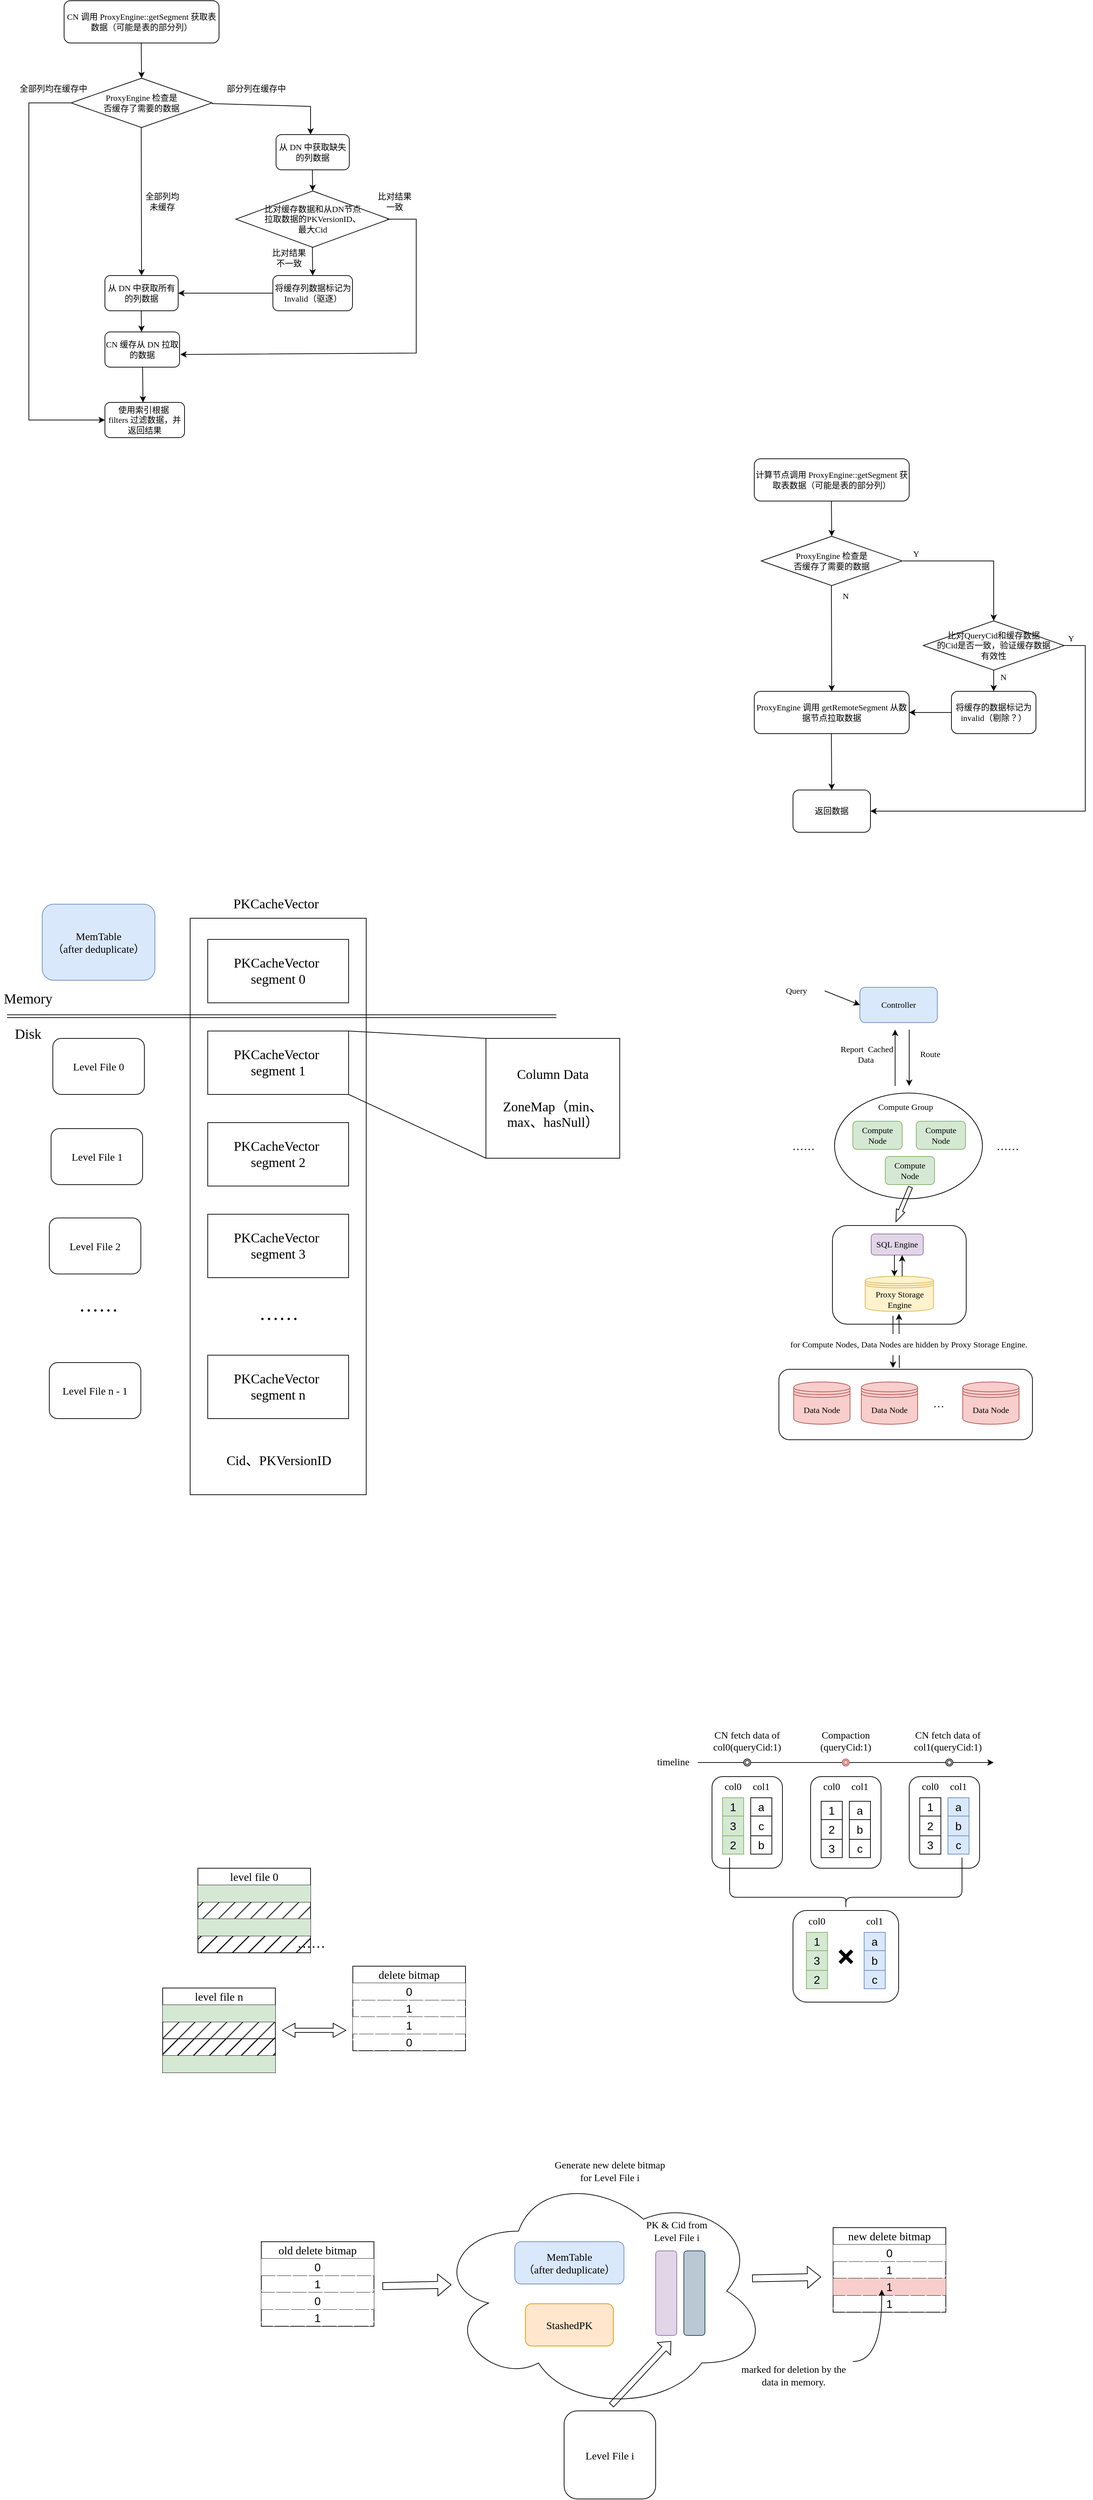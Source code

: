 <mxfile version="24.6.4" type="github">
  <diagram name="第 1 页" id="xPfh4IP5ZBfr27BcKs77">
    <mxGraphModel dx="2446" dy="3284" grid="1" gridSize="10" guides="1" tooltips="1" connect="1" arrows="1" fold="1" page="1" pageScale="1" pageWidth="827" pageHeight="1169" math="0" shadow="0">
      <root>
        <mxCell id="0" />
        <mxCell id="1" parent="0" />
        <mxCell id="Pok2jLCqyrNNW6y7tCXJ-306" value="" style="ellipse;shape=cloud;whiteSpace=wrap;html=1;fillColor=none;" parent="1" vertex="1">
          <mxGeometry x="-363" y="2690" width="473" height="340" as="geometry" />
        </mxCell>
        <mxCell id="Pok2jLCqyrNNW6y7tCXJ-65" value="" style="rounded=1;whiteSpace=wrap;html=1;fillColor=none;" parent="1" vertex="1">
          <mxGeometry x="125" y="1552" width="360" height="100" as="geometry" />
        </mxCell>
        <mxCell id="Pok2jLCqyrNNW6y7tCXJ-28" value="" style="ellipse;whiteSpace=wrap;html=1;fillColor=none;" parent="1" vertex="1">
          <mxGeometry x="204" y="1160" width="210" height="150" as="geometry" />
        </mxCell>
        <mxCell id="Pok2jLCqyrNNW6y7tCXJ-1" value="&lt;font face=&quot;Comic Sans MS&quot;&gt;计算节点调用 ProxyEngine::getSegment 获取表数据（可能是表的部分列）&lt;/font&gt;" style="rounded=1;whiteSpace=wrap;html=1;" parent="1" vertex="1">
          <mxGeometry x="90" y="260" width="220" height="60" as="geometry" />
        </mxCell>
        <mxCell id="Pok2jLCqyrNNW6y7tCXJ-2" value="" style="endArrow=classic;html=1;rounded=0;" parent="1" edge="1">
          <mxGeometry width="50" height="50" relative="1" as="geometry">
            <mxPoint x="199.5" y="320" as="sourcePoint" />
            <mxPoint x="200" y="370" as="targetPoint" />
          </mxGeometry>
        </mxCell>
        <mxCell id="Pok2jLCqyrNNW6y7tCXJ-3" value="&lt;font face=&quot;Comic Sans MS&quot;&gt;ProxyEngine 调用 getRemoteSegment 从数据节点拉取数据&lt;/font&gt;" style="rounded=1;whiteSpace=wrap;html=1;" parent="1" vertex="1">
          <mxGeometry x="90" y="590" width="220" height="60" as="geometry" />
        </mxCell>
        <mxCell id="Pok2jLCqyrNNW6y7tCXJ-4" value="&lt;span style=&quot;font-family: &amp;quot;Comic Sans MS&amp;quot;;&quot;&gt;ProxyEngine 检查是&lt;/span&gt;&lt;div&gt;&lt;span style=&quot;font-family: &amp;quot;Comic Sans MS&amp;quot;;&quot;&gt;否&lt;/span&gt;&lt;span style=&quot;font-family: &amp;quot;Comic Sans MS&amp;quot;; background-color: initial;&quot;&gt;缓存了需要的数据&lt;/span&gt;&lt;/div&gt;" style="rhombus;whiteSpace=wrap;html=1;" parent="1" vertex="1">
          <mxGeometry x="100" y="370" width="200" height="70" as="geometry" />
        </mxCell>
        <mxCell id="Pok2jLCqyrNNW6y7tCXJ-5" value="" style="endArrow=classic;html=1;rounded=0;entryX=0.5;entryY=0;entryDx=0;entryDy=0;" parent="1" target="Pok2jLCqyrNNW6y7tCXJ-3" edge="1">
          <mxGeometry width="50" height="50" relative="1" as="geometry">
            <mxPoint x="199.5" y="440" as="sourcePoint" />
            <mxPoint x="200" y="580" as="targetPoint" />
          </mxGeometry>
        </mxCell>
        <mxCell id="Pok2jLCqyrNNW6y7tCXJ-6" value="&lt;font face=&quot;Comic Sans MS&quot;&gt;N&lt;/font&gt;" style="text;html=1;align=center;verticalAlign=middle;whiteSpace=wrap;rounded=0;" parent="1" vertex="1">
          <mxGeometry x="190" y="440" width="60" height="30" as="geometry" />
        </mxCell>
        <mxCell id="Pok2jLCqyrNNW6y7tCXJ-8" value="" style="endArrow=classic;html=1;rounded=0;entryX=0.5;entryY=0;entryDx=0;entryDy=0;" parent="1" edge="1">
          <mxGeometry width="50" height="50" relative="1" as="geometry">
            <mxPoint x="301" y="405" as="sourcePoint" />
            <mxPoint x="430" y="490" as="targetPoint" />
            <Array as="points">
              <mxPoint x="430" y="405" />
            </Array>
          </mxGeometry>
        </mxCell>
        <mxCell id="Pok2jLCqyrNNW6y7tCXJ-9" value="&lt;font face=&quot;Comic Sans MS&quot;&gt;Y&lt;/font&gt;" style="text;html=1;align=center;verticalAlign=middle;whiteSpace=wrap;rounded=0;" parent="1" vertex="1">
          <mxGeometry x="290" y="380" width="60" height="30" as="geometry" />
        </mxCell>
        <mxCell id="Pok2jLCqyrNNW6y7tCXJ-15" value="&lt;span style=&quot;font-family: &amp;quot;Comic Sans MS&amp;quot;;&quot;&gt;比对QueryCid和缓存数据&lt;/span&gt;&lt;div&gt;&lt;span style=&quot;font-family: &amp;quot;Comic Sans MS&amp;quot;;&quot;&gt;的Cid是否一致，验证缓存数据&lt;/span&gt;&lt;/div&gt;&lt;div&gt;&lt;span style=&quot;font-family: &amp;quot;Comic Sans MS&amp;quot;; background-color: initial;&quot;&gt;有效性&lt;/span&gt;&lt;/div&gt;" style="rhombus;whiteSpace=wrap;html=1;" parent="1" vertex="1">
          <mxGeometry x="330" y="490" width="200" height="70" as="geometry" />
        </mxCell>
        <mxCell id="Pok2jLCqyrNNW6y7tCXJ-16" value="" style="endArrow=classic;html=1;rounded=0;" parent="1" edge="1">
          <mxGeometry width="50" height="50" relative="1" as="geometry">
            <mxPoint x="430" y="560" as="sourcePoint" />
            <mxPoint x="430" y="590" as="targetPoint" />
          </mxGeometry>
        </mxCell>
        <mxCell id="Pok2jLCqyrNNW6y7tCXJ-17" value="&lt;font face=&quot;Comic Sans MS&quot;&gt;N&lt;/font&gt;" style="text;html=1;align=center;verticalAlign=middle;whiteSpace=wrap;rounded=0;" parent="1" vertex="1">
          <mxGeometry x="414" y="555" width="60" height="30" as="geometry" />
        </mxCell>
        <mxCell id="Pok2jLCqyrNNW6y7tCXJ-18" value="" style="endArrow=classic;html=1;rounded=0;entryX=1;entryY=0.5;entryDx=0;entryDy=0;" parent="1" target="Pok2jLCqyrNNW6y7tCXJ-24" edge="1">
          <mxGeometry width="50" height="50" relative="1" as="geometry">
            <mxPoint x="530" y="525" as="sourcePoint" />
            <mxPoint x="440" y="770" as="targetPoint" />
            <Array as="points">
              <mxPoint x="560" y="525" />
              <mxPoint x="560" y="760" />
            </Array>
          </mxGeometry>
        </mxCell>
        <mxCell id="Pok2jLCqyrNNW6y7tCXJ-19" value="&lt;font face=&quot;Comic Sans MS&quot;&gt;Y&lt;/font&gt;" style="text;html=1;align=center;verticalAlign=middle;whiteSpace=wrap;rounded=0;" parent="1" vertex="1">
          <mxGeometry x="510" y="500" width="60" height="30" as="geometry" />
        </mxCell>
        <mxCell id="Pok2jLCqyrNNW6y7tCXJ-21" value="&lt;font face=&quot;Comic Sans MS&quot;&gt;将缓存的数据标记为invalid（剔除？）&lt;/font&gt;" style="rounded=1;whiteSpace=wrap;html=1;" parent="1" vertex="1">
          <mxGeometry x="370" y="590" width="120" height="60" as="geometry" />
        </mxCell>
        <mxCell id="Pok2jLCqyrNNW6y7tCXJ-22" value="" style="endArrow=classic;html=1;rounded=0;exitX=0;exitY=0.5;exitDx=0;exitDy=0;entryX=1;entryY=0.5;entryDx=0;entryDy=0;" parent="1" source="Pok2jLCqyrNNW6y7tCXJ-21" target="Pok2jLCqyrNNW6y7tCXJ-3" edge="1">
          <mxGeometry width="50" height="50" relative="1" as="geometry">
            <mxPoint x="319" y="540" as="sourcePoint" />
            <mxPoint x="319.5" y="620" as="targetPoint" />
          </mxGeometry>
        </mxCell>
        <mxCell id="Pok2jLCqyrNNW6y7tCXJ-23" value="" style="endArrow=classic;html=1;rounded=0;" parent="1" edge="1">
          <mxGeometry width="50" height="50" relative="1" as="geometry">
            <mxPoint x="199.5" y="650" as="sourcePoint" />
            <mxPoint x="200" y="730" as="targetPoint" />
          </mxGeometry>
        </mxCell>
        <mxCell id="Pok2jLCqyrNNW6y7tCXJ-24" value="&lt;font face=&quot;Comic Sans MS&quot;&gt;返回数据&lt;/font&gt;" style="rounded=1;whiteSpace=wrap;html=1;" parent="1" vertex="1">
          <mxGeometry x="145" y="730" width="110" height="60" as="geometry" />
        </mxCell>
        <mxCell id="Pok2jLCqyrNNW6y7tCXJ-25" value="&lt;font face=&quot;Comic Sans MS&quot;&gt;Controller&lt;/font&gt;" style="rounded=1;whiteSpace=wrap;html=1;fillColor=#dae8fc;strokeColor=#6c8ebf;" parent="1" vertex="1">
          <mxGeometry x="240" y="1010" width="110" height="50" as="geometry" />
        </mxCell>
        <mxCell id="Pok2jLCqyrNNW6y7tCXJ-26" value="&lt;font face=&quot;Comic Sans MS&quot;&gt;Query&lt;/font&gt;" style="text;html=1;align=center;verticalAlign=middle;whiteSpace=wrap;rounded=0;" parent="1" vertex="1">
          <mxGeometry x="110" y="1000" width="80" height="30" as="geometry" />
        </mxCell>
        <mxCell id="Pok2jLCqyrNNW6y7tCXJ-27" value="" style="endArrow=classic;html=1;rounded=0;entryX=0;entryY=0.5;entryDx=0;entryDy=0;exitX=1;exitY=0.5;exitDx=0;exitDy=0;" parent="1" source="Pok2jLCqyrNNW6y7tCXJ-26" target="Pok2jLCqyrNNW6y7tCXJ-25" edge="1">
          <mxGeometry width="50" height="50" relative="1" as="geometry">
            <mxPoint x="180" y="1035" as="sourcePoint" />
            <mxPoint x="180" y="980" as="targetPoint" />
          </mxGeometry>
        </mxCell>
        <mxCell id="Pok2jLCqyrNNW6y7tCXJ-29" value="" style="endArrow=classic;html=1;rounded=0;" parent="1" edge="1">
          <mxGeometry width="50" height="50" relative="1" as="geometry">
            <mxPoint x="310" y="1070" as="sourcePoint" />
            <mxPoint x="310" y="1150" as="targetPoint" />
          </mxGeometry>
        </mxCell>
        <mxCell id="Pok2jLCqyrNNW6y7tCXJ-30" value="" style="endArrow=classic;html=1;rounded=0;" parent="1" edge="1">
          <mxGeometry width="50" height="50" relative="1" as="geometry">
            <mxPoint x="290" y="1150" as="sourcePoint" />
            <mxPoint x="290" y="1070" as="targetPoint" />
          </mxGeometry>
        </mxCell>
        <mxCell id="Pok2jLCqyrNNW6y7tCXJ-31" value="&lt;font style=&quot;font-size: 16px;&quot; face=&quot;Comic Sans MS&quot;&gt;……&lt;/font&gt;" style="text;html=1;align=center;verticalAlign=middle;whiteSpace=wrap;rounded=0;" parent="1" vertex="1">
          <mxGeometry x="120" y="1220" width="80" height="30" as="geometry" />
        </mxCell>
        <mxCell id="Pok2jLCqyrNNW6y7tCXJ-32" value="&lt;font style=&quot;font-size: 16px;&quot; face=&quot;Comic Sans MS&quot;&gt;……&lt;/font&gt;" style="text;html=1;align=center;verticalAlign=middle;whiteSpace=wrap;rounded=0;" parent="1" vertex="1">
          <mxGeometry x="410" y="1220" width="80" height="30" as="geometry" />
        </mxCell>
        <mxCell id="Pok2jLCqyrNNW6y7tCXJ-33" value="&lt;font face=&quot;Comic Sans MS&quot;&gt;Compute Group&lt;/font&gt;" style="text;html=1;align=center;verticalAlign=middle;whiteSpace=wrap;rounded=0;" parent="1" vertex="1">
          <mxGeometry x="247" y="1170" width="116" height="20" as="geometry" />
        </mxCell>
        <mxCell id="Pok2jLCqyrNNW6y7tCXJ-35" value="&lt;font face=&quot;Comic Sans MS&quot;&gt;Compute Node&lt;/font&gt;" style="rounded=1;whiteSpace=wrap;html=1;fillColor=#d5e8d4;strokeColor=#82b366;" parent="1" vertex="1">
          <mxGeometry x="230" y="1200" width="70" height="40" as="geometry" />
        </mxCell>
        <mxCell id="Pok2jLCqyrNNW6y7tCXJ-36" value="&lt;font face=&quot;Comic Sans MS&quot;&gt;Route&lt;/font&gt;" style="text;html=1;align=center;verticalAlign=middle;whiteSpace=wrap;rounded=0;" parent="1" vertex="1">
          <mxGeometry x="300" y="1090" width="80" height="30" as="geometry" />
        </mxCell>
        <mxCell id="Pok2jLCqyrNNW6y7tCXJ-37" value="&lt;font face=&quot;Comic Sans MS&quot;&gt;Report&amp;nbsp; Cached Data&amp;nbsp;&lt;/font&gt;" style="text;html=1;align=center;verticalAlign=middle;whiteSpace=wrap;rounded=0;" parent="1" vertex="1">
          <mxGeometry x="210" y="1090" width="80" height="30" as="geometry" />
        </mxCell>
        <mxCell id="Pok2jLCqyrNNW6y7tCXJ-38" value="&lt;font face=&quot;Comic Sans MS&quot;&gt;Compute Node&lt;/font&gt;" style="rounded=1;whiteSpace=wrap;html=1;fillColor=#d5e8d4;strokeColor=#82b366;" parent="1" vertex="1">
          <mxGeometry x="276" y="1250" width="70" height="40" as="geometry" />
        </mxCell>
        <mxCell id="Pok2jLCqyrNNW6y7tCXJ-39" value="&lt;font face=&quot;Comic Sans MS&quot;&gt;Data Node&lt;/font&gt;" style="shape=datastore;whiteSpace=wrap;html=1;fillColor=#f8cecc;strokeColor=#b85450;" parent="1" vertex="1">
          <mxGeometry x="146" y="1570" width="80" height="60" as="geometry" />
        </mxCell>
        <mxCell id="Pok2jLCqyrNNW6y7tCXJ-40" value="&lt;font face=&quot;Comic Sans MS&quot;&gt;Data Node&lt;/font&gt;" style="shape=datastore;whiteSpace=wrap;html=1;fillColor=#f8cecc;strokeColor=#b85450;" parent="1" vertex="1">
          <mxGeometry x="242" y="1570" width="80" height="60" as="geometry" />
        </mxCell>
        <mxCell id="Pok2jLCqyrNNW6y7tCXJ-41" value="&lt;font face=&quot;Comic Sans MS&quot;&gt;Data Node&lt;/font&gt;" style="shape=datastore;whiteSpace=wrap;html=1;fillColor=#f8cecc;strokeColor=#b85450;" parent="1" vertex="1">
          <mxGeometry x="386" y="1570" width="80" height="60" as="geometry" />
        </mxCell>
        <mxCell id="Pok2jLCqyrNNW6y7tCXJ-43" value="&lt;font style=&quot;font-size: 16px;&quot; face=&quot;Comic Sans MS&quot;&gt;…&lt;/font&gt;" style="text;html=1;align=center;verticalAlign=middle;whiteSpace=wrap;rounded=0;" parent="1" vertex="1">
          <mxGeometry x="312" y="1585" width="80" height="30" as="geometry" />
        </mxCell>
        <mxCell id="Pok2jLCqyrNNW6y7tCXJ-45" value="&lt;font face=&quot;Comic Sans MS&quot;&gt;Compute Node&lt;/font&gt;" style="rounded=1;whiteSpace=wrap;html=1;fillColor=#d5e8d4;strokeColor=#82b366;" parent="1" vertex="1">
          <mxGeometry x="320" y="1200" width="70" height="40" as="geometry" />
        </mxCell>
        <mxCell id="Pok2jLCqyrNNW6y7tCXJ-48" value="" style="rounded=1;whiteSpace=wrap;html=1;" parent="1" vertex="1">
          <mxGeometry x="201" y="1348" width="190" height="140" as="geometry" />
        </mxCell>
        <mxCell id="Pok2jLCqyrNNW6y7tCXJ-49" value="&lt;font face=&quot;Comic Sans MS&quot;&gt;SQL Engine&lt;/font&gt;" style="rounded=1;whiteSpace=wrap;html=1;fillColor=#e1d5e7;strokeColor=#9673a6;" parent="1" vertex="1">
          <mxGeometry x="256" y="1360" width="74" height="30" as="geometry" />
        </mxCell>
        <mxCell id="Pok2jLCqyrNNW6y7tCXJ-52" value="&lt;font face=&quot;Comic Sans MS&quot;&gt;Proxy Storage Engine&lt;/font&gt;" style="shape=datastore;whiteSpace=wrap;html=1;fillColor=#fff2cc;strokeColor=#d6b656;" parent="1" vertex="1">
          <mxGeometry x="247.5" y="1420" width="97" height="50" as="geometry" />
        </mxCell>
        <mxCell id="Pok2jLCqyrNNW6y7tCXJ-53" value="" style="endArrow=classic;html=1;rounded=0;" parent="1" edge="1">
          <mxGeometry width="50" height="50" relative="1" as="geometry">
            <mxPoint x="289" y="1390" as="sourcePoint" />
            <mxPoint x="289" y="1420" as="targetPoint" />
          </mxGeometry>
        </mxCell>
        <mxCell id="Pok2jLCqyrNNW6y7tCXJ-54" value="" style="endArrow=classic;html=1;rounded=0;" parent="1" edge="1">
          <mxGeometry width="50" height="50" relative="1" as="geometry">
            <mxPoint x="300" y="1420" as="sourcePoint" />
            <mxPoint x="300" y="1390" as="targetPoint" />
          </mxGeometry>
        </mxCell>
        <mxCell id="Pok2jLCqyrNNW6y7tCXJ-61" value="" style="shape=flexArrow;endArrow=classic;html=1;rounded=0;width=6;endSize=5.33;endWidth=6;" parent="1" edge="1">
          <mxGeometry width="50" height="50" relative="1" as="geometry">
            <mxPoint x="312" y="1293" as="sourcePoint" />
            <mxPoint x="291" y="1343" as="targetPoint" />
          </mxGeometry>
        </mxCell>
        <mxCell id="Pok2jLCqyrNNW6y7tCXJ-77" value="" style="endArrow=classic;html=1;rounded=0;" parent="1" edge="1">
          <mxGeometry width="50" height="50" relative="1" as="geometry">
            <mxPoint x="296" y="1550" as="sourcePoint" />
            <mxPoint x="295.5" y="1473" as="targetPoint" />
          </mxGeometry>
        </mxCell>
        <mxCell id="Pok2jLCqyrNNW6y7tCXJ-78" value="" style="endArrow=classic;html=1;rounded=0;" parent="1" edge="1">
          <mxGeometry width="50" height="50" relative="1" as="geometry">
            <mxPoint x="287" y="1476" as="sourcePoint" />
            <mxPoint x="287" y="1550" as="targetPoint" />
          </mxGeometry>
        </mxCell>
        <mxCell id="Pok2jLCqyrNNW6y7tCXJ-63" value="&lt;font face=&quot;Comic Sans MS&quot;&gt;for Compute Nodes, Data Nodes are hidden by Proxy Storage Engine.&amp;nbsp;&lt;/font&gt;" style="text;html=1;align=center;verticalAlign=middle;whiteSpace=wrap;rounded=0;fillColor=default;" parent="1" vertex="1">
          <mxGeometry x="103" y="1502" width="416" height="30" as="geometry" />
        </mxCell>
        <mxCell id="Pok2jLCqyrNNW6y7tCXJ-80" value="" style="endArrow=classic;html=1;rounded=0;" parent="1" edge="1">
          <mxGeometry width="50" height="50" relative="1" as="geometry">
            <mxPoint x="10" y="2110" as="sourcePoint" />
            <mxPoint x="430" y="2110" as="targetPoint" />
          </mxGeometry>
        </mxCell>
        <mxCell id="Pok2jLCqyrNNW6y7tCXJ-81" value="&lt;font style=&quot;font-size: 14px;&quot; face=&quot;Comic Sans MS&quot;&gt;timeline&lt;/font&gt;" style="text;html=1;align=center;verticalAlign=middle;whiteSpace=wrap;rounded=0;" parent="1" vertex="1">
          <mxGeometry x="-65" y="2095" width="80" height="30" as="geometry" />
        </mxCell>
        <mxCell id="Pok2jLCqyrNNW6y7tCXJ-85" value="" style="ellipse;shape=doubleEllipse;whiteSpace=wrap;html=1;aspect=fixed;" parent="1" vertex="1">
          <mxGeometry x="75" y="2105" width="10" height="10" as="geometry" />
        </mxCell>
        <mxCell id="Pok2jLCqyrNNW6y7tCXJ-88" value="&lt;font face=&quot;Comic Sans MS&quot;&gt;&lt;span style=&quot;font-size: 14px;&quot;&gt;CN fetch data of&lt;/span&gt;&lt;/font&gt;&lt;div&gt;&lt;font face=&quot;Comic Sans MS&quot;&gt;&lt;span style=&quot;font-size: 14px;&quot;&gt;col0(queryCid:1)&lt;/span&gt;&lt;/font&gt;&lt;/div&gt;" style="text;html=1;align=center;verticalAlign=middle;whiteSpace=wrap;rounded=0;" parent="1" vertex="1">
          <mxGeometry x="15" y="2065" width="130" height="30" as="geometry" />
        </mxCell>
        <mxCell id="Pok2jLCqyrNNW6y7tCXJ-89" value="" style="rounded=1;whiteSpace=wrap;html=1;" parent="1" vertex="1">
          <mxGeometry x="30" y="2130" width="100" height="130" as="geometry" />
        </mxCell>
        <mxCell id="Pok2jLCqyrNNW6y7tCXJ-107" value="&lt;font style=&quot;font-size: 14px;&quot; face=&quot;Comic Sans MS&quot;&gt;col0&lt;/font&gt;" style="text;html=1;align=center;verticalAlign=middle;whiteSpace=wrap;rounded=0;" parent="1" vertex="1">
          <mxGeometry x="20" y="2130" width="80" height="30" as="geometry" />
        </mxCell>
        <mxCell id="Pok2jLCqyrNNW6y7tCXJ-130" value="&lt;font style=&quot;font-size: 14px;&quot; face=&quot;Comic Sans MS&quot;&gt;col1&lt;/font&gt;" style="text;html=1;align=center;verticalAlign=middle;whiteSpace=wrap;rounded=0;" parent="1" vertex="1">
          <mxGeometry x="60" y="2130" width="80" height="30" as="geometry" />
        </mxCell>
        <mxCell id="Pok2jLCqyrNNW6y7tCXJ-132" value="" style="shape=table;startSize=0;container=1;collapsible=0;childLayout=tableLayout;fontSize=16;fillColor=#d5e8d4;strokeColor=#82b366;" parent="1" vertex="1">
          <mxGeometry x="45" y="2160" width="30" height="80" as="geometry" />
        </mxCell>
        <mxCell id="Pok2jLCqyrNNW6y7tCXJ-133" value="" style="shape=tableRow;horizontal=0;startSize=0;swimlaneHead=0;swimlaneBody=0;strokeColor=inherit;top=0;left=0;bottom=0;right=0;collapsible=0;dropTarget=0;fillColor=none;points=[[0,0.5],[1,0.5]];portConstraint=eastwest;fontSize=16;" parent="Pok2jLCqyrNNW6y7tCXJ-132" vertex="1">
          <mxGeometry width="30" height="26" as="geometry" />
        </mxCell>
        <mxCell id="Pok2jLCqyrNNW6y7tCXJ-134" value="1" style="shape=partialRectangle;html=1;whiteSpace=wrap;connectable=0;strokeColor=inherit;overflow=hidden;fillColor=none;top=0;left=0;bottom=0;right=0;pointerEvents=1;fontSize=16;" parent="Pok2jLCqyrNNW6y7tCXJ-133" vertex="1">
          <mxGeometry width="30" height="26" as="geometry">
            <mxRectangle width="30" height="26" as="alternateBounds" />
          </mxGeometry>
        </mxCell>
        <mxCell id="Pok2jLCqyrNNW6y7tCXJ-137" value="" style="shape=tableRow;horizontal=0;startSize=0;swimlaneHead=0;swimlaneBody=0;strokeColor=inherit;top=0;left=0;bottom=0;right=0;collapsible=0;dropTarget=0;fillColor=none;points=[[0,0.5],[1,0.5]];portConstraint=eastwest;fontSize=16;" parent="Pok2jLCqyrNNW6y7tCXJ-132" vertex="1">
          <mxGeometry y="26" width="30" height="28" as="geometry" />
        </mxCell>
        <mxCell id="Pok2jLCqyrNNW6y7tCXJ-138" value="3" style="shape=partialRectangle;html=1;whiteSpace=wrap;connectable=0;strokeColor=inherit;overflow=hidden;fillColor=none;top=0;left=0;bottom=0;right=0;pointerEvents=1;fontSize=16;" parent="Pok2jLCqyrNNW6y7tCXJ-137" vertex="1">
          <mxGeometry width="30" height="28" as="geometry">
            <mxRectangle width="30" height="28" as="alternateBounds" />
          </mxGeometry>
        </mxCell>
        <mxCell id="Pok2jLCqyrNNW6y7tCXJ-141" value="" style="shape=tableRow;horizontal=0;startSize=0;swimlaneHead=0;swimlaneBody=0;strokeColor=inherit;top=0;left=0;bottom=0;right=0;collapsible=0;dropTarget=0;fillColor=none;points=[[0,0.5],[1,0.5]];portConstraint=eastwest;fontSize=16;" parent="Pok2jLCqyrNNW6y7tCXJ-132" vertex="1">
          <mxGeometry y="54" width="30" height="26" as="geometry" />
        </mxCell>
        <mxCell id="Pok2jLCqyrNNW6y7tCXJ-142" value="2" style="shape=partialRectangle;html=1;whiteSpace=wrap;connectable=0;strokeColor=inherit;overflow=hidden;fillColor=none;top=0;left=0;bottom=0;right=0;pointerEvents=1;fontSize=16;" parent="Pok2jLCqyrNNW6y7tCXJ-141" vertex="1">
          <mxGeometry width="30" height="26" as="geometry">
            <mxRectangle width="30" height="26" as="alternateBounds" />
          </mxGeometry>
        </mxCell>
        <mxCell id="Pok2jLCqyrNNW6y7tCXJ-145" value="" style="shape=table;startSize=0;container=1;collapsible=0;childLayout=tableLayout;fontSize=16;" parent="1" vertex="1">
          <mxGeometry x="85" y="2160" width="30" height="80" as="geometry" />
        </mxCell>
        <mxCell id="Pok2jLCqyrNNW6y7tCXJ-146" value="" style="shape=tableRow;horizontal=0;startSize=0;swimlaneHead=0;swimlaneBody=0;strokeColor=inherit;top=0;left=0;bottom=0;right=0;collapsible=0;dropTarget=0;fillColor=none;points=[[0,0.5],[1,0.5]];portConstraint=eastwest;fontSize=16;" parent="Pok2jLCqyrNNW6y7tCXJ-145" vertex="1">
          <mxGeometry width="30" height="26" as="geometry" />
        </mxCell>
        <mxCell id="Pok2jLCqyrNNW6y7tCXJ-147" value="a" style="shape=partialRectangle;html=1;whiteSpace=wrap;connectable=0;strokeColor=inherit;overflow=hidden;fillColor=none;top=0;left=0;bottom=0;right=0;pointerEvents=1;fontSize=16;" parent="Pok2jLCqyrNNW6y7tCXJ-146" vertex="1">
          <mxGeometry width="30" height="26" as="geometry">
            <mxRectangle width="30" height="26" as="alternateBounds" />
          </mxGeometry>
        </mxCell>
        <mxCell id="Pok2jLCqyrNNW6y7tCXJ-148" value="" style="shape=tableRow;horizontal=0;startSize=0;swimlaneHead=0;swimlaneBody=0;strokeColor=inherit;top=0;left=0;bottom=0;right=0;collapsible=0;dropTarget=0;fillColor=none;points=[[0,0.5],[1,0.5]];portConstraint=eastwest;fontSize=16;" parent="Pok2jLCqyrNNW6y7tCXJ-145" vertex="1">
          <mxGeometry y="26" width="30" height="28" as="geometry" />
        </mxCell>
        <mxCell id="Pok2jLCqyrNNW6y7tCXJ-149" value="c" style="shape=partialRectangle;html=1;whiteSpace=wrap;connectable=0;strokeColor=inherit;overflow=hidden;fillColor=none;top=0;left=0;bottom=0;right=0;pointerEvents=1;fontSize=16;" parent="Pok2jLCqyrNNW6y7tCXJ-148" vertex="1">
          <mxGeometry width="30" height="28" as="geometry">
            <mxRectangle width="30" height="28" as="alternateBounds" />
          </mxGeometry>
        </mxCell>
        <mxCell id="Pok2jLCqyrNNW6y7tCXJ-150" value="" style="shape=tableRow;horizontal=0;startSize=0;swimlaneHead=0;swimlaneBody=0;strokeColor=inherit;top=0;left=0;bottom=0;right=0;collapsible=0;dropTarget=0;fillColor=none;points=[[0,0.5],[1,0.5]];portConstraint=eastwest;fontSize=16;" parent="Pok2jLCqyrNNW6y7tCXJ-145" vertex="1">
          <mxGeometry y="54" width="30" height="26" as="geometry" />
        </mxCell>
        <mxCell id="Pok2jLCqyrNNW6y7tCXJ-151" value="b" style="shape=partialRectangle;html=1;whiteSpace=wrap;connectable=0;strokeColor=inherit;overflow=hidden;fillColor=none;top=0;left=0;bottom=0;right=0;pointerEvents=1;fontSize=16;" parent="Pok2jLCqyrNNW6y7tCXJ-150" vertex="1">
          <mxGeometry width="30" height="26" as="geometry">
            <mxRectangle width="30" height="26" as="alternateBounds" />
          </mxGeometry>
        </mxCell>
        <mxCell id="Pok2jLCqyrNNW6y7tCXJ-152" value="" style="ellipse;shape=doubleEllipse;whiteSpace=wrap;html=1;aspect=fixed;fillColor=#f8cecc;strokeColor=#b85450;" parent="1" vertex="1">
          <mxGeometry x="215" y="2105" width="10" height="10" as="geometry" />
        </mxCell>
        <mxCell id="Pok2jLCqyrNNW6y7tCXJ-153" value="&lt;font face=&quot;Comic Sans MS&quot;&gt;&lt;span style=&quot;font-size: 14px;&quot;&gt;Compaction&lt;/span&gt;&lt;/font&gt;&lt;div&gt;&lt;font face=&quot;Comic Sans MS&quot;&gt;&lt;span style=&quot;font-size: 14px;&quot;&gt;(queryCid:1)&lt;/span&gt;&lt;/font&gt;&lt;/div&gt;" style="text;html=1;align=center;verticalAlign=middle;whiteSpace=wrap;rounded=0;" parent="1" vertex="1">
          <mxGeometry x="155" y="2065" width="130" height="30" as="geometry" />
        </mxCell>
        <mxCell id="Pok2jLCqyrNNW6y7tCXJ-156" value="&lt;span style=&quot;color: rgba(0, 0, 0, 0); font-family: monospace; font-size: 0px; text-align: start; text-wrap: nowrap;&quot;&gt;%3CmxGraphModel%3E%3Croot%3E%3CmxCell%20id%3D%220%22%2F%3E%3CmxCell%20id%3D%221%22%20parent%3D%220%22%2F%3E%3CmxCell%20id%3D%222%22%20value%3D%22%26lt%3Bfont%20face%3D%26quot%3BComic%20Sans%20MS%26quot%3B%26gt%3B%26lt%3Bspan%20style%3D%26quot%3Bfont-size%3A%2014px%3B%26quot%3B%26gt%3BCompaction%26lt%3B%2Fspan%26gt%3B%26lt%3B%2Ffont%26gt%3B%26lt%3Bdiv%26gt%3B%26lt%3Bfont%20face%3D%26quot%3BComic%20Sans%20MS%26quot%3B%26gt%3B%26lt%3Bspan%20style%3D%26quot%3Bfont-size%3A%2014px%3B%26quot%3B%26gt%3B(queryCid%3A1)%26lt%3B%2Fspan%26gt%3B%26lt%3B%2Ffont%26gt%3B%26lt%3B%2Fdiv%26gt%3B%22%20style%3D%22text%3Bhtml%3D1%3Balign%3Dcenter%3BverticalAlign%3Dmiddle%3BwhiteSpace%3Dwrap%3Brounded%3D0%3B%22%20vertex%3D%221%22%20parent%3D%221%22%3E%3CmxGeometry%20x%3D%22130%22%20y%3D%222065%22%20width%3D%22130%22%20height%3D%2230%22%20as%3D%22geometry%22%2F%3E%3C%2FmxCell%3E%3C%2Froot%3E%3C%2FmxGraphModel%3E&lt;/span&gt;" style="text;html=1;align=center;verticalAlign=middle;whiteSpace=wrap;rounded=0;" parent="1" vertex="1">
          <mxGeometry x="240" y="2065" width="130" height="30" as="geometry" />
        </mxCell>
        <mxCell id="Pok2jLCqyrNNW6y7tCXJ-157" value="&lt;font face=&quot;Comic Sans MS&quot;&gt;&lt;span style=&quot;font-size: 14px;&quot;&gt;CN fetch data of&lt;/span&gt;&lt;/font&gt;&lt;div&gt;&lt;font face=&quot;Comic Sans MS&quot;&gt;&lt;span style=&quot;font-size: 14px;&quot;&gt;col1(queryCid:1)&lt;/span&gt;&lt;/font&gt;&lt;/div&gt;" style="text;html=1;align=center;verticalAlign=middle;whiteSpace=wrap;rounded=0;" parent="1" vertex="1">
          <mxGeometry x="300" y="2065" width="130" height="30" as="geometry" />
        </mxCell>
        <mxCell id="Pok2jLCqyrNNW6y7tCXJ-159" value="" style="ellipse;shape=doubleEllipse;whiteSpace=wrap;html=1;aspect=fixed;" parent="1" vertex="1">
          <mxGeometry x="362" y="2105" width="10" height="10" as="geometry" />
        </mxCell>
        <mxCell id="Pok2jLCqyrNNW6y7tCXJ-160" value="" style="rounded=1;whiteSpace=wrap;html=1;" parent="1" vertex="1">
          <mxGeometry x="310" y="2130" width="100" height="130" as="geometry" />
        </mxCell>
        <mxCell id="Pok2jLCqyrNNW6y7tCXJ-161" value="&lt;font style=&quot;font-size: 14px;&quot; face=&quot;Comic Sans MS&quot;&gt;col0&lt;/font&gt;" style="text;html=1;align=center;verticalAlign=middle;whiteSpace=wrap;rounded=0;" parent="1" vertex="1">
          <mxGeometry x="300" y="2130" width="80" height="30" as="geometry" />
        </mxCell>
        <mxCell id="Pok2jLCqyrNNW6y7tCXJ-162" value="&lt;font style=&quot;font-size: 14px;&quot; face=&quot;Comic Sans MS&quot;&gt;col1&lt;/font&gt;" style="text;html=1;align=center;verticalAlign=middle;whiteSpace=wrap;rounded=0;" parent="1" vertex="1">
          <mxGeometry x="340" y="2130" width="80" height="30" as="geometry" />
        </mxCell>
        <mxCell id="Pok2jLCqyrNNW6y7tCXJ-163" value="" style="shape=table;startSize=0;container=1;collapsible=0;childLayout=tableLayout;fontSize=16;fillColor=#dae8fc;strokeColor=#6c8ebf;" parent="1" vertex="1">
          <mxGeometry x="365" y="2160" width="30" height="80" as="geometry" />
        </mxCell>
        <mxCell id="Pok2jLCqyrNNW6y7tCXJ-164" value="" style="shape=tableRow;horizontal=0;startSize=0;swimlaneHead=0;swimlaneBody=0;strokeColor=inherit;top=0;left=0;bottom=0;right=0;collapsible=0;dropTarget=0;fillColor=none;points=[[0,0.5],[1,0.5]];portConstraint=eastwest;fontSize=16;" parent="Pok2jLCqyrNNW6y7tCXJ-163" vertex="1">
          <mxGeometry width="30" height="26" as="geometry" />
        </mxCell>
        <mxCell id="Pok2jLCqyrNNW6y7tCXJ-165" value="a" style="shape=partialRectangle;html=1;whiteSpace=wrap;connectable=0;strokeColor=inherit;overflow=hidden;fillColor=none;top=0;left=0;bottom=0;right=0;pointerEvents=1;fontSize=16;" parent="Pok2jLCqyrNNW6y7tCXJ-164" vertex="1">
          <mxGeometry width="30" height="26" as="geometry">
            <mxRectangle width="30" height="26" as="alternateBounds" />
          </mxGeometry>
        </mxCell>
        <mxCell id="Pok2jLCqyrNNW6y7tCXJ-166" value="" style="shape=tableRow;horizontal=0;startSize=0;swimlaneHead=0;swimlaneBody=0;strokeColor=inherit;top=0;left=0;bottom=0;right=0;collapsible=0;dropTarget=0;fillColor=none;points=[[0,0.5],[1,0.5]];portConstraint=eastwest;fontSize=16;" parent="Pok2jLCqyrNNW6y7tCXJ-163" vertex="1">
          <mxGeometry y="26" width="30" height="28" as="geometry" />
        </mxCell>
        <mxCell id="Pok2jLCqyrNNW6y7tCXJ-167" value="b" style="shape=partialRectangle;html=1;whiteSpace=wrap;connectable=0;strokeColor=inherit;overflow=hidden;fillColor=none;top=0;left=0;bottom=0;right=0;pointerEvents=1;fontSize=16;" parent="Pok2jLCqyrNNW6y7tCXJ-166" vertex="1">
          <mxGeometry width="30" height="28" as="geometry">
            <mxRectangle width="30" height="28" as="alternateBounds" />
          </mxGeometry>
        </mxCell>
        <mxCell id="Pok2jLCqyrNNW6y7tCXJ-168" value="" style="shape=tableRow;horizontal=0;startSize=0;swimlaneHead=0;swimlaneBody=0;strokeColor=inherit;top=0;left=0;bottom=0;right=0;collapsible=0;dropTarget=0;fillColor=none;points=[[0,0.5],[1,0.5]];portConstraint=eastwest;fontSize=16;" parent="Pok2jLCqyrNNW6y7tCXJ-163" vertex="1">
          <mxGeometry y="54" width="30" height="26" as="geometry" />
        </mxCell>
        <mxCell id="Pok2jLCqyrNNW6y7tCXJ-169" value="c" style="shape=partialRectangle;html=1;whiteSpace=wrap;connectable=0;strokeColor=inherit;overflow=hidden;fillColor=none;top=0;left=0;bottom=0;right=0;pointerEvents=1;fontSize=16;" parent="Pok2jLCqyrNNW6y7tCXJ-168" vertex="1">
          <mxGeometry width="30" height="26" as="geometry">
            <mxRectangle width="30" height="26" as="alternateBounds" />
          </mxGeometry>
        </mxCell>
        <mxCell id="Pok2jLCqyrNNW6y7tCXJ-170" value="" style="shape=table;startSize=0;container=1;collapsible=0;childLayout=tableLayout;fontSize=16;" parent="1" vertex="1">
          <mxGeometry x="325" y="2160" width="30" height="80" as="geometry" />
        </mxCell>
        <mxCell id="Pok2jLCqyrNNW6y7tCXJ-171" value="" style="shape=tableRow;horizontal=0;startSize=0;swimlaneHead=0;swimlaneBody=0;strokeColor=inherit;top=0;left=0;bottom=0;right=0;collapsible=0;dropTarget=0;fillColor=none;points=[[0,0.5],[1,0.5]];portConstraint=eastwest;fontSize=16;" parent="Pok2jLCqyrNNW6y7tCXJ-170" vertex="1">
          <mxGeometry width="30" height="26" as="geometry" />
        </mxCell>
        <mxCell id="Pok2jLCqyrNNW6y7tCXJ-172" value="1" style="shape=partialRectangle;html=1;whiteSpace=wrap;connectable=0;strokeColor=inherit;overflow=hidden;fillColor=none;top=0;left=0;bottom=0;right=0;pointerEvents=1;fontSize=16;" parent="Pok2jLCqyrNNW6y7tCXJ-171" vertex="1">
          <mxGeometry width="30" height="26" as="geometry">
            <mxRectangle width="30" height="26" as="alternateBounds" />
          </mxGeometry>
        </mxCell>
        <mxCell id="Pok2jLCqyrNNW6y7tCXJ-173" value="" style="shape=tableRow;horizontal=0;startSize=0;swimlaneHead=0;swimlaneBody=0;strokeColor=inherit;top=0;left=0;bottom=0;right=0;collapsible=0;dropTarget=0;fillColor=none;points=[[0,0.5],[1,0.5]];portConstraint=eastwest;fontSize=16;" parent="Pok2jLCqyrNNW6y7tCXJ-170" vertex="1">
          <mxGeometry y="26" width="30" height="28" as="geometry" />
        </mxCell>
        <mxCell id="Pok2jLCqyrNNW6y7tCXJ-174" value="2" style="shape=partialRectangle;html=1;whiteSpace=wrap;connectable=0;strokeColor=inherit;overflow=hidden;fillColor=none;top=0;left=0;bottom=0;right=0;pointerEvents=1;fontSize=16;" parent="Pok2jLCqyrNNW6y7tCXJ-173" vertex="1">
          <mxGeometry width="30" height="28" as="geometry">
            <mxRectangle width="30" height="28" as="alternateBounds" />
          </mxGeometry>
        </mxCell>
        <mxCell id="Pok2jLCqyrNNW6y7tCXJ-175" value="" style="shape=tableRow;horizontal=0;startSize=0;swimlaneHead=0;swimlaneBody=0;strokeColor=inherit;top=0;left=0;bottom=0;right=0;collapsible=0;dropTarget=0;fillColor=none;points=[[0,0.5],[1,0.5]];portConstraint=eastwest;fontSize=16;" parent="Pok2jLCqyrNNW6y7tCXJ-170" vertex="1">
          <mxGeometry y="54" width="30" height="26" as="geometry" />
        </mxCell>
        <mxCell id="Pok2jLCqyrNNW6y7tCXJ-176" value="3" style="shape=partialRectangle;html=1;whiteSpace=wrap;connectable=0;strokeColor=inherit;overflow=hidden;fillColor=none;top=0;left=0;bottom=0;right=0;pointerEvents=1;fontSize=16;" parent="Pok2jLCqyrNNW6y7tCXJ-175" vertex="1">
          <mxGeometry width="30" height="26" as="geometry">
            <mxRectangle width="30" height="26" as="alternateBounds" />
          </mxGeometry>
        </mxCell>
        <mxCell id="Pok2jLCqyrNNW6y7tCXJ-177" value="" style="shape=curlyBracket;whiteSpace=wrap;html=1;rounded=1;flipH=1;labelPosition=right;verticalLabelPosition=middle;align=left;verticalAlign=middle;rotation=90;size=0.224;" parent="1" vertex="1">
          <mxGeometry x="183.75" y="2116.25" width="72.5" height="330" as="geometry" />
        </mxCell>
        <mxCell id="Pok2jLCqyrNNW6y7tCXJ-178" value="" style="rounded=1;whiteSpace=wrap;html=1;" parent="1" vertex="1">
          <mxGeometry x="145" y="2320" width="150" height="130" as="geometry" />
        </mxCell>
        <mxCell id="Pok2jLCqyrNNW6y7tCXJ-179" value="&lt;font style=&quot;font-size: 14px;&quot; face=&quot;Comic Sans MS&quot;&gt;col0&lt;/font&gt;" style="text;html=1;align=center;verticalAlign=middle;whiteSpace=wrap;rounded=0;" parent="1" vertex="1">
          <mxGeometry x="139" y="2321" width="80" height="30" as="geometry" />
        </mxCell>
        <mxCell id="Pok2jLCqyrNNW6y7tCXJ-180" value="&lt;font style=&quot;font-size: 14px;&quot; face=&quot;Comic Sans MS&quot;&gt;col1&lt;/font&gt;" style="text;html=1;align=center;verticalAlign=middle;whiteSpace=wrap;rounded=0;" parent="1" vertex="1">
          <mxGeometry x="221" y="2321" width="80" height="30" as="geometry" />
        </mxCell>
        <mxCell id="Pok2jLCqyrNNW6y7tCXJ-181" value="" style="shape=table;startSize=0;container=1;collapsible=0;childLayout=tableLayout;fontSize=16;fillColor=#dae8fc;strokeColor=#6c8ebf;" parent="1" vertex="1">
          <mxGeometry x="246" y="2351" width="30" height="80" as="geometry" />
        </mxCell>
        <mxCell id="Pok2jLCqyrNNW6y7tCXJ-182" value="" style="shape=tableRow;horizontal=0;startSize=0;swimlaneHead=0;swimlaneBody=0;strokeColor=inherit;top=0;left=0;bottom=0;right=0;collapsible=0;dropTarget=0;fillColor=none;points=[[0,0.5],[1,0.5]];portConstraint=eastwest;fontSize=16;" parent="Pok2jLCqyrNNW6y7tCXJ-181" vertex="1">
          <mxGeometry width="30" height="26" as="geometry" />
        </mxCell>
        <mxCell id="Pok2jLCqyrNNW6y7tCXJ-183" value="a" style="shape=partialRectangle;html=1;whiteSpace=wrap;connectable=0;strokeColor=inherit;overflow=hidden;fillColor=none;top=0;left=0;bottom=0;right=0;pointerEvents=1;fontSize=16;" parent="Pok2jLCqyrNNW6y7tCXJ-182" vertex="1">
          <mxGeometry width="30" height="26" as="geometry">
            <mxRectangle width="30" height="26" as="alternateBounds" />
          </mxGeometry>
        </mxCell>
        <mxCell id="Pok2jLCqyrNNW6y7tCXJ-184" value="" style="shape=tableRow;horizontal=0;startSize=0;swimlaneHead=0;swimlaneBody=0;strokeColor=inherit;top=0;left=0;bottom=0;right=0;collapsible=0;dropTarget=0;fillColor=none;points=[[0,0.5],[1,0.5]];portConstraint=eastwest;fontSize=16;" parent="Pok2jLCqyrNNW6y7tCXJ-181" vertex="1">
          <mxGeometry y="26" width="30" height="28" as="geometry" />
        </mxCell>
        <mxCell id="Pok2jLCqyrNNW6y7tCXJ-185" value="b" style="shape=partialRectangle;html=1;whiteSpace=wrap;connectable=0;strokeColor=inherit;overflow=hidden;fillColor=none;top=0;left=0;bottom=0;right=0;pointerEvents=1;fontSize=16;" parent="Pok2jLCqyrNNW6y7tCXJ-184" vertex="1">
          <mxGeometry width="30" height="28" as="geometry">
            <mxRectangle width="30" height="28" as="alternateBounds" />
          </mxGeometry>
        </mxCell>
        <mxCell id="Pok2jLCqyrNNW6y7tCXJ-186" value="" style="shape=tableRow;horizontal=0;startSize=0;swimlaneHead=0;swimlaneBody=0;strokeColor=inherit;top=0;left=0;bottom=0;right=0;collapsible=0;dropTarget=0;fillColor=none;points=[[0,0.5],[1,0.5]];portConstraint=eastwest;fontSize=16;" parent="Pok2jLCqyrNNW6y7tCXJ-181" vertex="1">
          <mxGeometry y="54" width="30" height="26" as="geometry" />
        </mxCell>
        <mxCell id="Pok2jLCqyrNNW6y7tCXJ-187" value="c" style="shape=partialRectangle;html=1;whiteSpace=wrap;connectable=0;strokeColor=inherit;overflow=hidden;fillColor=none;top=0;left=0;bottom=0;right=0;pointerEvents=1;fontSize=16;" parent="Pok2jLCqyrNNW6y7tCXJ-186" vertex="1">
          <mxGeometry width="30" height="26" as="geometry">
            <mxRectangle width="30" height="26" as="alternateBounds" />
          </mxGeometry>
        </mxCell>
        <mxCell id="Pok2jLCqyrNNW6y7tCXJ-195" value="" style="shape=table;startSize=0;container=1;collapsible=0;childLayout=tableLayout;fontSize=16;fillColor=#d5e8d4;strokeColor=#82b366;" parent="1" vertex="1">
          <mxGeometry x="164" y="2351" width="30" height="80" as="geometry" />
        </mxCell>
        <mxCell id="Pok2jLCqyrNNW6y7tCXJ-196" value="" style="shape=tableRow;horizontal=0;startSize=0;swimlaneHead=0;swimlaneBody=0;strokeColor=inherit;top=0;left=0;bottom=0;right=0;collapsible=0;dropTarget=0;fillColor=none;points=[[0,0.5],[1,0.5]];portConstraint=eastwest;fontSize=16;" parent="Pok2jLCqyrNNW6y7tCXJ-195" vertex="1">
          <mxGeometry width="30" height="26" as="geometry" />
        </mxCell>
        <mxCell id="Pok2jLCqyrNNW6y7tCXJ-197" value="1" style="shape=partialRectangle;html=1;whiteSpace=wrap;connectable=0;strokeColor=inherit;overflow=hidden;fillColor=none;top=0;left=0;bottom=0;right=0;pointerEvents=1;fontSize=16;" parent="Pok2jLCqyrNNW6y7tCXJ-196" vertex="1">
          <mxGeometry width="30" height="26" as="geometry">
            <mxRectangle width="30" height="26" as="alternateBounds" />
          </mxGeometry>
        </mxCell>
        <mxCell id="Pok2jLCqyrNNW6y7tCXJ-198" value="" style="shape=tableRow;horizontal=0;startSize=0;swimlaneHead=0;swimlaneBody=0;strokeColor=inherit;top=0;left=0;bottom=0;right=0;collapsible=0;dropTarget=0;fillColor=none;points=[[0,0.5],[1,0.5]];portConstraint=eastwest;fontSize=16;" parent="Pok2jLCqyrNNW6y7tCXJ-195" vertex="1">
          <mxGeometry y="26" width="30" height="28" as="geometry" />
        </mxCell>
        <mxCell id="Pok2jLCqyrNNW6y7tCXJ-199" value="3" style="shape=partialRectangle;html=1;whiteSpace=wrap;connectable=0;strokeColor=inherit;overflow=hidden;fillColor=none;top=0;left=0;bottom=0;right=0;pointerEvents=1;fontSize=16;" parent="Pok2jLCqyrNNW6y7tCXJ-198" vertex="1">
          <mxGeometry width="30" height="28" as="geometry">
            <mxRectangle width="30" height="28" as="alternateBounds" />
          </mxGeometry>
        </mxCell>
        <mxCell id="Pok2jLCqyrNNW6y7tCXJ-200" value="" style="shape=tableRow;horizontal=0;startSize=0;swimlaneHead=0;swimlaneBody=0;strokeColor=inherit;top=0;left=0;bottom=0;right=0;collapsible=0;dropTarget=0;fillColor=none;points=[[0,0.5],[1,0.5]];portConstraint=eastwest;fontSize=16;" parent="Pok2jLCqyrNNW6y7tCXJ-195" vertex="1">
          <mxGeometry y="54" width="30" height="26" as="geometry" />
        </mxCell>
        <mxCell id="Pok2jLCqyrNNW6y7tCXJ-201" value="2" style="shape=partialRectangle;html=1;whiteSpace=wrap;connectable=0;strokeColor=inherit;overflow=hidden;fillColor=none;top=0;left=0;bottom=0;right=0;pointerEvents=1;fontSize=16;" parent="Pok2jLCqyrNNW6y7tCXJ-200" vertex="1">
          <mxGeometry width="30" height="26" as="geometry">
            <mxRectangle width="30" height="26" as="alternateBounds" />
          </mxGeometry>
        </mxCell>
        <mxCell id="Pok2jLCqyrNNW6y7tCXJ-202" value="" style="rounded=1;whiteSpace=wrap;html=1;" parent="1" vertex="1">
          <mxGeometry x="170" y="2130" width="100" height="130" as="geometry" />
        </mxCell>
        <mxCell id="Pok2jLCqyrNNW6y7tCXJ-203" value="&lt;font style=&quot;font-size: 14px;&quot; face=&quot;Comic Sans MS&quot;&gt;col0&lt;/font&gt;" style="text;html=1;align=center;verticalAlign=middle;whiteSpace=wrap;rounded=0;" parent="1" vertex="1">
          <mxGeometry x="160" y="2130" width="80" height="30" as="geometry" />
        </mxCell>
        <mxCell id="Pok2jLCqyrNNW6y7tCXJ-204" value="&lt;font style=&quot;font-size: 14px;&quot; face=&quot;Comic Sans MS&quot;&gt;col1&lt;/font&gt;" style="text;html=1;align=center;verticalAlign=middle;whiteSpace=wrap;rounded=0;" parent="1" vertex="1">
          <mxGeometry x="200" y="2130" width="80" height="30" as="geometry" />
        </mxCell>
        <mxCell id="Pok2jLCqyrNNW6y7tCXJ-234" value="&lt;font style=&quot;font-size: 30px;&quot; face=&quot;Comic Sans MS&quot;&gt;❌&lt;/font&gt;" style="text;html=1;align=center;verticalAlign=middle;whiteSpace=wrap;rounded=0;" parent="1" vertex="1">
          <mxGeometry x="155" y="2370" width="130" height="30" as="geometry" />
        </mxCell>
        <mxCell id="Pok2jLCqyrNNW6y7tCXJ-219" value="" style="shape=table;startSize=0;container=1;collapsible=0;childLayout=tableLayout;fontSize=16;" parent="1" vertex="1">
          <mxGeometry x="185" y="2165" width="30" height="80" as="geometry" />
        </mxCell>
        <mxCell id="Pok2jLCqyrNNW6y7tCXJ-220" value="" style="shape=tableRow;horizontal=0;startSize=0;swimlaneHead=0;swimlaneBody=0;strokeColor=inherit;top=0;left=0;bottom=0;right=0;collapsible=0;dropTarget=0;fillColor=none;points=[[0,0.5],[1,0.5]];portConstraint=eastwest;fontSize=16;" parent="Pok2jLCqyrNNW6y7tCXJ-219" vertex="1">
          <mxGeometry width="30" height="26" as="geometry" />
        </mxCell>
        <mxCell id="Pok2jLCqyrNNW6y7tCXJ-221" value="1" style="shape=partialRectangle;html=1;whiteSpace=wrap;connectable=0;strokeColor=inherit;overflow=hidden;fillColor=none;top=0;left=0;bottom=0;right=0;pointerEvents=1;fontSize=16;" parent="Pok2jLCqyrNNW6y7tCXJ-220" vertex="1">
          <mxGeometry width="30" height="26" as="geometry">
            <mxRectangle width="30" height="26" as="alternateBounds" />
          </mxGeometry>
        </mxCell>
        <mxCell id="Pok2jLCqyrNNW6y7tCXJ-222" value="" style="shape=tableRow;horizontal=0;startSize=0;swimlaneHead=0;swimlaneBody=0;strokeColor=inherit;top=0;left=0;bottom=0;right=0;collapsible=0;dropTarget=0;fillColor=none;points=[[0,0.5],[1,0.5]];portConstraint=eastwest;fontSize=16;" parent="Pok2jLCqyrNNW6y7tCXJ-219" vertex="1">
          <mxGeometry y="26" width="30" height="28" as="geometry" />
        </mxCell>
        <mxCell id="Pok2jLCqyrNNW6y7tCXJ-223" value="2" style="shape=partialRectangle;html=1;whiteSpace=wrap;connectable=0;strokeColor=inherit;overflow=hidden;fillColor=none;top=0;left=0;bottom=0;right=0;pointerEvents=1;fontSize=16;" parent="Pok2jLCqyrNNW6y7tCXJ-222" vertex="1">
          <mxGeometry width="30" height="28" as="geometry">
            <mxRectangle width="30" height="28" as="alternateBounds" />
          </mxGeometry>
        </mxCell>
        <mxCell id="Pok2jLCqyrNNW6y7tCXJ-224" value="" style="shape=tableRow;horizontal=0;startSize=0;swimlaneHead=0;swimlaneBody=0;strokeColor=inherit;top=0;left=0;bottom=0;right=0;collapsible=0;dropTarget=0;fillColor=none;points=[[0,0.5],[1,0.5]];portConstraint=eastwest;fontSize=16;" parent="Pok2jLCqyrNNW6y7tCXJ-219" vertex="1">
          <mxGeometry y="54" width="30" height="26" as="geometry" />
        </mxCell>
        <mxCell id="Pok2jLCqyrNNW6y7tCXJ-225" value="3" style="shape=partialRectangle;html=1;whiteSpace=wrap;connectable=0;strokeColor=inherit;overflow=hidden;fillColor=none;top=0;left=0;bottom=0;right=0;pointerEvents=1;fontSize=16;" parent="Pok2jLCqyrNNW6y7tCXJ-224" vertex="1">
          <mxGeometry width="30" height="26" as="geometry">
            <mxRectangle width="30" height="26" as="alternateBounds" />
          </mxGeometry>
        </mxCell>
        <mxCell id="Pok2jLCqyrNNW6y7tCXJ-226" value="" style="shape=table;startSize=0;container=1;collapsible=0;childLayout=tableLayout;fontSize=16;" parent="1" vertex="1">
          <mxGeometry x="225" y="2165" width="30" height="80" as="geometry" />
        </mxCell>
        <mxCell id="Pok2jLCqyrNNW6y7tCXJ-227" value="" style="shape=tableRow;horizontal=0;startSize=0;swimlaneHead=0;swimlaneBody=0;strokeColor=inherit;top=0;left=0;bottom=0;right=0;collapsible=0;dropTarget=0;fillColor=none;points=[[0,0.5],[1,0.5]];portConstraint=eastwest;fontSize=16;" parent="Pok2jLCqyrNNW6y7tCXJ-226" vertex="1">
          <mxGeometry width="30" height="26" as="geometry" />
        </mxCell>
        <mxCell id="Pok2jLCqyrNNW6y7tCXJ-228" value="a" style="shape=partialRectangle;html=1;whiteSpace=wrap;connectable=0;strokeColor=inherit;overflow=hidden;fillColor=none;top=0;left=0;bottom=0;right=0;pointerEvents=1;fontSize=16;" parent="Pok2jLCqyrNNW6y7tCXJ-227" vertex="1">
          <mxGeometry width="30" height="26" as="geometry">
            <mxRectangle width="30" height="26" as="alternateBounds" />
          </mxGeometry>
        </mxCell>
        <mxCell id="Pok2jLCqyrNNW6y7tCXJ-229" value="" style="shape=tableRow;horizontal=0;startSize=0;swimlaneHead=0;swimlaneBody=0;strokeColor=inherit;top=0;left=0;bottom=0;right=0;collapsible=0;dropTarget=0;fillColor=none;points=[[0,0.5],[1,0.5]];portConstraint=eastwest;fontSize=16;" parent="Pok2jLCqyrNNW6y7tCXJ-226" vertex="1">
          <mxGeometry y="26" width="30" height="28" as="geometry" />
        </mxCell>
        <mxCell id="Pok2jLCqyrNNW6y7tCXJ-230" value="b" style="shape=partialRectangle;html=1;whiteSpace=wrap;connectable=0;strokeColor=inherit;overflow=hidden;fillColor=none;top=0;left=0;bottom=0;right=0;pointerEvents=1;fontSize=16;" parent="Pok2jLCqyrNNW6y7tCXJ-229" vertex="1">
          <mxGeometry width="30" height="28" as="geometry">
            <mxRectangle width="30" height="28" as="alternateBounds" />
          </mxGeometry>
        </mxCell>
        <mxCell id="Pok2jLCqyrNNW6y7tCXJ-231" value="" style="shape=tableRow;horizontal=0;startSize=0;swimlaneHead=0;swimlaneBody=0;strokeColor=inherit;top=0;left=0;bottom=0;right=0;collapsible=0;dropTarget=0;fillColor=none;points=[[0,0.5],[1,0.5]];portConstraint=eastwest;fontSize=16;" parent="Pok2jLCqyrNNW6y7tCXJ-226" vertex="1">
          <mxGeometry y="54" width="30" height="26" as="geometry" />
        </mxCell>
        <mxCell id="Pok2jLCqyrNNW6y7tCXJ-232" value="c" style="shape=partialRectangle;html=1;whiteSpace=wrap;connectable=0;strokeColor=inherit;overflow=hidden;fillColor=none;top=0;left=0;bottom=0;right=0;pointerEvents=1;fontSize=16;" parent="Pok2jLCqyrNNW6y7tCXJ-231" vertex="1">
          <mxGeometry width="30" height="26" as="geometry">
            <mxRectangle width="30" height="26" as="alternateBounds" />
          </mxGeometry>
        </mxCell>
        <mxCell id="Pok2jLCqyrNNW6y7tCXJ-237" value="" style="shape=table;startSize=0;container=1;collapsible=0;childLayout=tableLayout;fontSize=16;" parent="1" vertex="1">
          <mxGeometry x="-610" y="2790" width="160" height="120" as="geometry" />
        </mxCell>
        <mxCell id="Pok2jLCqyrNNW6y7tCXJ-238" value="" style="shape=tableRow;horizontal=0;startSize=0;swimlaneHead=0;swimlaneBody=0;strokeColor=inherit;top=0;left=0;bottom=0;right=0;collapsible=0;dropTarget=0;fillColor=none;points=[[0,0.5],[1,0.5]];portConstraint=eastwest;fontSize=16;" parent="Pok2jLCqyrNNW6y7tCXJ-237" vertex="1">
          <mxGeometry width="160" height="24" as="geometry" />
        </mxCell>
        <mxCell id="Pok2jLCqyrNNW6y7tCXJ-239" value="&lt;font face=&quot;Comic Sans MS&quot;&gt;old delete bitmap&lt;/font&gt;" style="shape=partialRectangle;html=1;whiteSpace=wrap;connectable=0;strokeColor=inherit;overflow=hidden;fillColor=none;top=0;left=0;bottom=0;right=0;pointerEvents=1;fontSize=16;" parent="Pok2jLCqyrNNW6y7tCXJ-238" vertex="1">
          <mxGeometry width="160" height="24" as="geometry">
            <mxRectangle width="160" height="24" as="alternateBounds" />
          </mxGeometry>
        </mxCell>
        <mxCell id="Pok2jLCqyrNNW6y7tCXJ-242" value="" style="shape=tableRow;horizontal=0;startSize=0;swimlaneHead=0;swimlaneBody=0;strokeColor=inherit;top=0;left=0;bottom=0;right=0;collapsible=0;dropTarget=0;fillColor=none;points=[[0,0.5],[1,0.5]];portConstraint=eastwest;fontSize=16;" parent="Pok2jLCqyrNNW6y7tCXJ-237" vertex="1">
          <mxGeometry y="24" width="160" height="24" as="geometry" />
        </mxCell>
        <mxCell id="Pok2jLCqyrNNW6y7tCXJ-243" value="0" style="shape=partialRectangle;html=1;whiteSpace=wrap;connectable=0;overflow=hidden;top=0;left=0;bottom=0;right=0;pointerEvents=1;fontSize=16;" parent="Pok2jLCqyrNNW6y7tCXJ-242" vertex="1">
          <mxGeometry width="160" height="24" as="geometry">
            <mxRectangle width="160" height="24" as="alternateBounds" />
          </mxGeometry>
        </mxCell>
        <mxCell id="Pok2jLCqyrNNW6y7tCXJ-246" value="" style="shape=tableRow;horizontal=0;startSize=0;swimlaneHead=0;swimlaneBody=0;strokeColor=inherit;top=0;left=0;bottom=0;right=0;collapsible=0;dropTarget=0;fillColor=none;points=[[0,0.5],[1,0.5]];portConstraint=eastwest;fontSize=16;" parent="Pok2jLCqyrNNW6y7tCXJ-237" vertex="1">
          <mxGeometry y="48" width="160" height="24" as="geometry" />
        </mxCell>
        <mxCell id="Pok2jLCqyrNNW6y7tCXJ-247" value="1" style="shape=partialRectangle;html=1;whiteSpace=wrap;connectable=0;overflow=hidden;top=0;left=0;bottom=0;right=0;pointerEvents=1;fontSize=16;fillStyle=hatch;" parent="Pok2jLCqyrNNW6y7tCXJ-246" vertex="1">
          <mxGeometry width="160" height="24" as="geometry">
            <mxRectangle width="160" height="24" as="alternateBounds" />
          </mxGeometry>
        </mxCell>
        <mxCell id="Pok2jLCqyrNNW6y7tCXJ-250" style="shape=tableRow;horizontal=0;startSize=0;swimlaneHead=0;swimlaneBody=0;strokeColor=inherit;top=0;left=0;bottom=0;right=0;collapsible=0;dropTarget=0;fillColor=none;points=[[0,0.5],[1,0.5]];portConstraint=eastwest;fontSize=16;" parent="Pok2jLCqyrNNW6y7tCXJ-237" vertex="1">
          <mxGeometry y="72" width="160" height="24" as="geometry" />
        </mxCell>
        <mxCell id="Pok2jLCqyrNNW6y7tCXJ-251" value="0" style="shape=partialRectangle;html=1;whiteSpace=wrap;connectable=0;overflow=hidden;top=0;left=0;bottom=0;right=0;pointerEvents=1;fontSize=16;" parent="Pok2jLCqyrNNW6y7tCXJ-250" vertex="1">
          <mxGeometry width="160" height="24" as="geometry">
            <mxRectangle width="160" height="24" as="alternateBounds" />
          </mxGeometry>
        </mxCell>
        <mxCell id="Pok2jLCqyrNNW6y7tCXJ-252" style="shape=tableRow;horizontal=0;startSize=0;swimlaneHead=0;swimlaneBody=0;strokeColor=inherit;top=0;left=0;bottom=0;right=0;collapsible=0;dropTarget=0;fillColor=none;points=[[0,0.5],[1,0.5]];portConstraint=eastwest;fontSize=16;" parent="Pok2jLCqyrNNW6y7tCXJ-237" vertex="1">
          <mxGeometry y="96" width="160" height="24" as="geometry" />
        </mxCell>
        <mxCell id="Pok2jLCqyrNNW6y7tCXJ-253" value="1" style="shape=partialRectangle;html=1;whiteSpace=wrap;connectable=0;overflow=hidden;top=0;left=0;bottom=0;right=0;pointerEvents=1;fontSize=16;fillStyle=hatch;" parent="Pok2jLCqyrNNW6y7tCXJ-252" vertex="1">
          <mxGeometry width="160" height="24" as="geometry">
            <mxRectangle width="160" height="24" as="alternateBounds" />
          </mxGeometry>
        </mxCell>
        <mxCell id="Pok2jLCqyrNNW6y7tCXJ-254" value="" style="shape=table;startSize=0;container=1;collapsible=0;childLayout=tableLayout;fontSize=16;" parent="1" vertex="1">
          <mxGeometry x="-700" y="2260" width="160" height="120" as="geometry" />
        </mxCell>
        <mxCell id="Pok2jLCqyrNNW6y7tCXJ-255" value="" style="shape=tableRow;horizontal=0;startSize=0;swimlaneHead=0;swimlaneBody=0;strokeColor=inherit;top=0;left=0;bottom=0;right=0;collapsible=0;dropTarget=0;fillColor=none;points=[[0,0.5],[1,0.5]];portConstraint=eastwest;fontSize=16;" parent="Pok2jLCqyrNNW6y7tCXJ-254" vertex="1">
          <mxGeometry width="160" height="24" as="geometry" />
        </mxCell>
        <mxCell id="Pok2jLCqyrNNW6y7tCXJ-256" value="&lt;font face=&quot;Comic Sans MS&quot;&gt;level file 0&lt;/font&gt;" style="shape=partialRectangle;html=1;whiteSpace=wrap;connectable=0;strokeColor=inherit;overflow=hidden;fillColor=none;top=0;left=0;bottom=0;right=0;pointerEvents=1;fontSize=16;" parent="Pok2jLCqyrNNW6y7tCXJ-255" vertex="1">
          <mxGeometry width="160" height="24" as="geometry">
            <mxRectangle width="160" height="24" as="alternateBounds" />
          </mxGeometry>
        </mxCell>
        <mxCell id="Pok2jLCqyrNNW6y7tCXJ-257" value="" style="shape=tableRow;horizontal=0;startSize=0;swimlaneHead=0;swimlaneBody=0;strokeColor=inherit;top=0;left=0;bottom=0;right=0;collapsible=0;dropTarget=0;fillColor=none;points=[[0,0.5],[1,0.5]];portConstraint=eastwest;fontSize=16;" parent="Pok2jLCqyrNNW6y7tCXJ-254" vertex="1">
          <mxGeometry y="24" width="160" height="24" as="geometry" />
        </mxCell>
        <mxCell id="Pok2jLCqyrNNW6y7tCXJ-258" value="" style="shape=partialRectangle;html=1;whiteSpace=wrap;connectable=0;strokeColor=#82b366;overflow=hidden;fillColor=#d5e8d4;top=0;left=0;bottom=0;right=0;pointerEvents=1;fontSize=16;" parent="Pok2jLCqyrNNW6y7tCXJ-257" vertex="1">
          <mxGeometry width="160" height="24" as="geometry">
            <mxRectangle width="160" height="24" as="alternateBounds" />
          </mxGeometry>
        </mxCell>
        <mxCell id="Pok2jLCqyrNNW6y7tCXJ-259" value="" style="shape=tableRow;horizontal=0;startSize=0;swimlaneHead=0;swimlaneBody=0;strokeColor=inherit;top=0;left=0;bottom=0;right=0;collapsible=0;dropTarget=0;fillColor=none;points=[[0,0.5],[1,0.5]];portConstraint=eastwest;fontSize=16;" parent="Pok2jLCqyrNNW6y7tCXJ-254" vertex="1">
          <mxGeometry y="48" width="160" height="24" as="geometry" />
        </mxCell>
        <mxCell id="Pok2jLCqyrNNW6y7tCXJ-260" value="" style="shape=partialRectangle;html=1;whiteSpace=wrap;connectable=0;strokeColor=#666666;overflow=hidden;fillColor=#333333;top=0;left=0;bottom=0;right=0;pointerEvents=1;fontSize=16;fontColor=#333333;fillStyle=hatch;" parent="Pok2jLCqyrNNW6y7tCXJ-259" vertex="1">
          <mxGeometry width="160" height="24" as="geometry">
            <mxRectangle width="160" height="24" as="alternateBounds" />
          </mxGeometry>
        </mxCell>
        <mxCell id="Pok2jLCqyrNNW6y7tCXJ-261" style="shape=tableRow;horizontal=0;startSize=0;swimlaneHead=0;swimlaneBody=0;strokeColor=inherit;top=0;left=0;bottom=0;right=0;collapsible=0;dropTarget=0;fillColor=none;points=[[0,0.5],[1,0.5]];portConstraint=eastwest;fontSize=16;" parent="Pok2jLCqyrNNW6y7tCXJ-254" vertex="1">
          <mxGeometry y="72" width="160" height="24" as="geometry" />
        </mxCell>
        <mxCell id="Pok2jLCqyrNNW6y7tCXJ-262" style="shape=partialRectangle;html=1;whiteSpace=wrap;connectable=0;strokeColor=#82b366;overflow=hidden;fillColor=#d5e8d4;top=0;left=0;bottom=0;right=0;pointerEvents=1;fontSize=16;" parent="Pok2jLCqyrNNW6y7tCXJ-261" vertex="1">
          <mxGeometry width="160" height="24" as="geometry">
            <mxRectangle width="160" height="24" as="alternateBounds" />
          </mxGeometry>
        </mxCell>
        <mxCell id="Pok2jLCqyrNNW6y7tCXJ-263" style="shape=tableRow;horizontal=0;startSize=0;swimlaneHead=0;swimlaneBody=0;strokeColor=inherit;top=0;left=0;bottom=0;right=0;collapsible=0;dropTarget=0;fillColor=none;points=[[0,0.5],[1,0.5]];portConstraint=eastwest;fontSize=16;" parent="Pok2jLCqyrNNW6y7tCXJ-254" vertex="1">
          <mxGeometry y="96" width="160" height="24" as="geometry" />
        </mxCell>
        <mxCell id="Pok2jLCqyrNNW6y7tCXJ-264" style="shape=partialRectangle;html=1;whiteSpace=wrap;connectable=0;strokeColor=#666666;overflow=hidden;fillColor=#000000;top=0;left=0;bottom=0;right=0;pointerEvents=1;fontSize=16;fontColor=#333333;fillStyle=hatch;" parent="Pok2jLCqyrNNW6y7tCXJ-263" vertex="1">
          <mxGeometry width="160" height="24" as="geometry">
            <mxRectangle width="160" height="24" as="alternateBounds" />
          </mxGeometry>
        </mxCell>
        <mxCell id="Pok2jLCqyrNNW6y7tCXJ-268" value="" style="shape=table;startSize=0;container=1;collapsible=0;childLayout=tableLayout;fontSize=16;" parent="1" vertex="1">
          <mxGeometry x="-480" y="2399" width="160" height="120" as="geometry" />
        </mxCell>
        <mxCell id="Pok2jLCqyrNNW6y7tCXJ-269" value="" style="shape=tableRow;horizontal=0;startSize=0;swimlaneHead=0;swimlaneBody=0;strokeColor=inherit;top=0;left=0;bottom=0;right=0;collapsible=0;dropTarget=0;fillColor=none;points=[[0,0.5],[1,0.5]];portConstraint=eastwest;fontSize=16;" parent="Pok2jLCqyrNNW6y7tCXJ-268" vertex="1">
          <mxGeometry width="160" height="24" as="geometry" />
        </mxCell>
        <mxCell id="Pok2jLCqyrNNW6y7tCXJ-270" value="&lt;font face=&quot;Comic Sans MS&quot;&gt;delete bitmap&lt;/font&gt;" style="shape=partialRectangle;html=1;whiteSpace=wrap;connectable=0;strokeColor=inherit;overflow=hidden;fillColor=none;top=0;left=0;bottom=0;right=0;pointerEvents=1;fontSize=16;" parent="Pok2jLCqyrNNW6y7tCXJ-269" vertex="1">
          <mxGeometry width="160" height="24" as="geometry">
            <mxRectangle width="160" height="24" as="alternateBounds" />
          </mxGeometry>
        </mxCell>
        <mxCell id="Pok2jLCqyrNNW6y7tCXJ-271" value="" style="shape=tableRow;horizontal=0;startSize=0;swimlaneHead=0;swimlaneBody=0;strokeColor=inherit;top=0;left=0;bottom=0;right=0;collapsible=0;dropTarget=0;fillColor=none;points=[[0,0.5],[1,0.5]];portConstraint=eastwest;fontSize=16;" parent="Pok2jLCqyrNNW6y7tCXJ-268" vertex="1">
          <mxGeometry y="24" width="160" height="24" as="geometry" />
        </mxCell>
        <mxCell id="Pok2jLCqyrNNW6y7tCXJ-272" value="0" style="shape=partialRectangle;html=1;whiteSpace=wrap;connectable=0;overflow=hidden;top=0;left=0;bottom=0;right=0;pointerEvents=1;fontSize=16;" parent="Pok2jLCqyrNNW6y7tCXJ-271" vertex="1">
          <mxGeometry width="160" height="24" as="geometry">
            <mxRectangle width="160" height="24" as="alternateBounds" />
          </mxGeometry>
        </mxCell>
        <mxCell id="Pok2jLCqyrNNW6y7tCXJ-273" value="" style="shape=tableRow;horizontal=0;startSize=0;swimlaneHead=0;swimlaneBody=0;strokeColor=inherit;top=0;left=0;bottom=0;right=0;collapsible=0;dropTarget=0;fillColor=none;points=[[0,0.5],[1,0.5]];portConstraint=eastwest;fontSize=16;" parent="Pok2jLCqyrNNW6y7tCXJ-268" vertex="1">
          <mxGeometry y="48" width="160" height="24" as="geometry" />
        </mxCell>
        <mxCell id="Pok2jLCqyrNNW6y7tCXJ-274" value="1" style="shape=partialRectangle;html=1;whiteSpace=wrap;connectable=0;overflow=hidden;top=0;left=0;bottom=0;right=0;pointerEvents=1;fontSize=16;fillStyle=hatch;" parent="Pok2jLCqyrNNW6y7tCXJ-273" vertex="1">
          <mxGeometry width="160" height="24" as="geometry">
            <mxRectangle width="160" height="24" as="alternateBounds" />
          </mxGeometry>
        </mxCell>
        <mxCell id="Pok2jLCqyrNNW6y7tCXJ-275" style="shape=tableRow;horizontal=0;startSize=0;swimlaneHead=0;swimlaneBody=0;strokeColor=inherit;top=0;left=0;bottom=0;right=0;collapsible=0;dropTarget=0;fillColor=none;points=[[0,0.5],[1,0.5]];portConstraint=eastwest;fontSize=16;" parent="Pok2jLCqyrNNW6y7tCXJ-268" vertex="1">
          <mxGeometry y="72" width="160" height="24" as="geometry" />
        </mxCell>
        <mxCell id="Pok2jLCqyrNNW6y7tCXJ-276" value="1" style="shape=partialRectangle;html=1;whiteSpace=wrap;connectable=0;overflow=hidden;top=0;left=0;bottom=0;right=0;pointerEvents=1;fontSize=16;" parent="Pok2jLCqyrNNW6y7tCXJ-275" vertex="1">
          <mxGeometry width="160" height="24" as="geometry">
            <mxRectangle width="160" height="24" as="alternateBounds" />
          </mxGeometry>
        </mxCell>
        <mxCell id="Pok2jLCqyrNNW6y7tCXJ-277" style="shape=tableRow;horizontal=0;startSize=0;swimlaneHead=0;swimlaneBody=0;strokeColor=inherit;top=0;left=0;bottom=0;right=0;collapsible=0;dropTarget=0;fillColor=none;points=[[0,0.5],[1,0.5]];portConstraint=eastwest;fontSize=16;" parent="Pok2jLCqyrNNW6y7tCXJ-268" vertex="1">
          <mxGeometry y="96" width="160" height="24" as="geometry" />
        </mxCell>
        <mxCell id="Pok2jLCqyrNNW6y7tCXJ-278" value="0" style="shape=partialRectangle;html=1;whiteSpace=wrap;connectable=0;overflow=hidden;top=0;left=0;bottom=0;right=0;pointerEvents=1;fontSize=16;fillStyle=hatch;" parent="Pok2jLCqyrNNW6y7tCXJ-277" vertex="1">
          <mxGeometry width="160" height="24" as="geometry">
            <mxRectangle width="160" height="24" as="alternateBounds" />
          </mxGeometry>
        </mxCell>
        <mxCell id="Pok2jLCqyrNNW6y7tCXJ-279" value="" style="shape=table;startSize=0;container=1;collapsible=0;childLayout=tableLayout;fontSize=16;" parent="1" vertex="1">
          <mxGeometry x="-750" y="2430" width="160" height="120" as="geometry" />
        </mxCell>
        <mxCell id="Pok2jLCqyrNNW6y7tCXJ-280" value="" style="shape=tableRow;horizontal=0;startSize=0;swimlaneHead=0;swimlaneBody=0;strokeColor=inherit;top=0;left=0;bottom=0;right=0;collapsible=0;dropTarget=0;fillColor=none;points=[[0,0.5],[1,0.5]];portConstraint=eastwest;fontSize=16;" parent="Pok2jLCqyrNNW6y7tCXJ-279" vertex="1">
          <mxGeometry width="160" height="24" as="geometry" />
        </mxCell>
        <mxCell id="Pok2jLCqyrNNW6y7tCXJ-281" value="&lt;font face=&quot;Comic Sans MS&quot;&gt;level file n&lt;/font&gt;" style="shape=partialRectangle;html=1;whiteSpace=wrap;connectable=0;strokeColor=inherit;overflow=hidden;fillColor=none;top=0;left=0;bottom=0;right=0;pointerEvents=1;fontSize=16;" parent="Pok2jLCqyrNNW6y7tCXJ-280" vertex="1">
          <mxGeometry width="160" height="24" as="geometry">
            <mxRectangle width="160" height="24" as="alternateBounds" />
          </mxGeometry>
        </mxCell>
        <mxCell id="Pok2jLCqyrNNW6y7tCXJ-282" value="" style="shape=tableRow;horizontal=0;startSize=0;swimlaneHead=0;swimlaneBody=0;strokeColor=inherit;top=0;left=0;bottom=0;right=0;collapsible=0;dropTarget=0;fillColor=none;points=[[0,0.5],[1,0.5]];portConstraint=eastwest;fontSize=16;" parent="Pok2jLCqyrNNW6y7tCXJ-279" vertex="1">
          <mxGeometry y="24" width="160" height="24" as="geometry" />
        </mxCell>
        <mxCell id="Pok2jLCqyrNNW6y7tCXJ-283" value="" style="shape=partialRectangle;html=1;whiteSpace=wrap;connectable=0;strokeColor=#82b366;overflow=hidden;fillColor=#d5e8d4;top=0;left=0;bottom=0;right=0;pointerEvents=1;fontSize=16;" parent="Pok2jLCqyrNNW6y7tCXJ-282" vertex="1">
          <mxGeometry width="160" height="24" as="geometry">
            <mxRectangle width="160" height="24" as="alternateBounds" />
          </mxGeometry>
        </mxCell>
        <mxCell id="Pok2jLCqyrNNW6y7tCXJ-284" value="" style="shape=tableRow;horizontal=0;startSize=0;swimlaneHead=0;swimlaneBody=0;strokeColor=inherit;top=0;left=0;bottom=0;right=0;collapsible=0;dropTarget=0;fillColor=none;points=[[0,0.5],[1,0.5]];portConstraint=eastwest;fontSize=16;" parent="Pok2jLCqyrNNW6y7tCXJ-279" vertex="1">
          <mxGeometry y="48" width="160" height="24" as="geometry" />
        </mxCell>
        <mxCell id="Pok2jLCqyrNNW6y7tCXJ-285" value="" style="shape=partialRectangle;html=1;whiteSpace=wrap;connectable=0;strokeColor=#666666;overflow=hidden;fillColor=#333333;top=0;left=0;bottom=0;right=0;pointerEvents=1;fontSize=16;fontColor=#333333;fillStyle=hatch;" parent="Pok2jLCqyrNNW6y7tCXJ-284" vertex="1">
          <mxGeometry width="160" height="24" as="geometry">
            <mxRectangle width="160" height="24" as="alternateBounds" />
          </mxGeometry>
        </mxCell>
        <mxCell id="Pok2jLCqyrNNW6y7tCXJ-286" style="shape=tableRow;horizontal=0;startSize=0;swimlaneHead=0;swimlaneBody=0;strokeColor=inherit;top=0;left=0;bottom=0;right=0;collapsible=0;dropTarget=0;fillColor=none;points=[[0,0.5],[1,0.5]];portConstraint=eastwest;fontSize=16;" parent="Pok2jLCqyrNNW6y7tCXJ-279" vertex="1">
          <mxGeometry y="72" width="160" height="24" as="geometry" />
        </mxCell>
        <mxCell id="Pok2jLCqyrNNW6y7tCXJ-287" style="shape=partialRectangle;html=1;whiteSpace=wrap;connectable=0;strokeColor=#82b366;overflow=hidden;fillColor=#000000;top=0;left=0;bottom=0;right=0;pointerEvents=1;fontSize=16;fillStyle=hatch;" parent="Pok2jLCqyrNNW6y7tCXJ-286" vertex="1">
          <mxGeometry width="160" height="24" as="geometry">
            <mxRectangle width="160" height="24" as="alternateBounds" />
          </mxGeometry>
        </mxCell>
        <mxCell id="Pok2jLCqyrNNW6y7tCXJ-288" style="shape=tableRow;horizontal=0;startSize=0;swimlaneHead=0;swimlaneBody=0;strokeColor=inherit;top=0;left=0;bottom=0;right=0;collapsible=0;dropTarget=0;fillColor=none;points=[[0,0.5],[1,0.5]];portConstraint=eastwest;fontSize=16;" parent="Pok2jLCqyrNNW6y7tCXJ-279" vertex="1">
          <mxGeometry y="96" width="160" height="24" as="geometry" />
        </mxCell>
        <mxCell id="Pok2jLCqyrNNW6y7tCXJ-289" style="shape=partialRectangle;html=1;whiteSpace=wrap;connectable=0;strokeColor=#82b366;overflow=hidden;fillColor=#d5e8d4;top=0;left=0;bottom=0;right=0;pointerEvents=1;fontSize=16;fillStyle=auto;" parent="Pok2jLCqyrNNW6y7tCXJ-288" vertex="1">
          <mxGeometry width="160" height="24" as="geometry">
            <mxRectangle width="160" height="24" as="alternateBounds" />
          </mxGeometry>
        </mxCell>
        <mxCell id="Pok2jLCqyrNNW6y7tCXJ-290" value="" style="shape=doubleArrow;whiteSpace=wrap;html=1;" parent="1" vertex="1">
          <mxGeometry x="-580" y="2480" width="90" height="20" as="geometry" />
        </mxCell>
        <mxCell id="Pok2jLCqyrNNW6y7tCXJ-291" value="&lt;font style=&quot;font-size: 20px;&quot; face=&quot;Comic Sans MS&quot;&gt;……&lt;/font&gt;" style="text;html=1;align=center;verticalAlign=middle;whiteSpace=wrap;rounded=0;" parent="1" vertex="1">
          <mxGeometry x="-579" y="2350" width="80" height="30" as="geometry" />
        </mxCell>
        <mxCell id="Pok2jLCqyrNNW6y7tCXJ-293" value="&lt;font style=&quot;font-size: 20px;&quot; face=&quot;Comic Sans MS&quot;&gt;Memory&lt;/font&gt;" style="text;html=1;align=center;verticalAlign=middle;whiteSpace=wrap;rounded=0;" parent="1" vertex="1">
          <mxGeometry x="-981" y="1010" width="80" height="30" as="geometry" />
        </mxCell>
        <mxCell id="Pok2jLCqyrNNW6y7tCXJ-294" value="&lt;font style=&quot;font-size: 20px;&quot; face=&quot;Comic Sans MS&quot;&gt;Disk&lt;/font&gt;" style="text;html=1;align=center;verticalAlign=middle;whiteSpace=wrap;rounded=0;" parent="1" vertex="1">
          <mxGeometry x="-981" y="1060" width="80" height="30" as="geometry" />
        </mxCell>
        <mxCell id="Pok2jLCqyrNNW6y7tCXJ-295" value="&lt;font style=&quot;font-size: 15px;&quot; face=&quot;Comic Sans MS&quot;&gt;MemTable&lt;/font&gt;&lt;div&gt;&lt;font style=&quot;font-size: 15px;&quot; face=&quot;Comic Sans MS&quot;&gt;（after deduplicate）&lt;/font&gt;&lt;/div&gt;" style="rounded=1;whiteSpace=wrap;html=1;fillColor=#dae8fc;strokeColor=#6c8ebf;" parent="1" vertex="1">
          <mxGeometry x="-921" y="892" width="160" height="108" as="geometry" />
        </mxCell>
        <mxCell id="Pok2jLCqyrNNW6y7tCXJ-297" value="&lt;font face=&quot;Comic Sans MS&quot;&gt;&lt;span style=&quot;font-size: 15px;&quot;&gt;Level File i&lt;/span&gt;&lt;/font&gt;" style="rounded=1;whiteSpace=wrap;html=1;" parent="1" vertex="1">
          <mxGeometry x="-180" y="3030" width="130" height="125" as="geometry" />
        </mxCell>
        <mxCell id="Pok2jLCqyrNNW6y7tCXJ-301" value="" style="rounded=1;whiteSpace=wrap;html=1;fillColor=#e1d5e7;strokeColor=#9673a6;" parent="1" vertex="1">
          <mxGeometry x="-50" y="2803" width="30" height="120" as="geometry" />
        </mxCell>
        <mxCell id="Pok2jLCqyrNNW6y7tCXJ-303" value="" style="rounded=1;whiteSpace=wrap;html=1;fillColor=#bac8d3;strokeColor=#23445d;" parent="1" vertex="1">
          <mxGeometry x="-10" y="2803" width="30" height="120" as="geometry" />
        </mxCell>
        <mxCell id="Pok2jLCqyrNNW6y7tCXJ-304" value="&lt;font style=&quot;font-size: 14px;&quot; face=&quot;Comic Sans MS&quot;&gt;PK &amp;amp; Cid from Level File i&lt;/font&gt;" style="text;html=1;align=center;verticalAlign=middle;whiteSpace=wrap;rounded=0;fontSize=14;" parent="1" vertex="1">
          <mxGeometry x="-70" y="2760" width="100" height="30" as="geometry" />
        </mxCell>
        <mxCell id="Pok2jLCqyrNNW6y7tCXJ-305" value="" style="shape=flexArrow;endArrow=classic;html=1;rounded=0;endWidth=16.389;endSize=4.483;width=8.333;" parent="1" edge="1">
          <mxGeometry width="50" height="50" relative="1" as="geometry">
            <mxPoint x="-113" y="3022" as="sourcePoint" />
            <mxPoint x="-28" y="2931" as="targetPoint" />
          </mxGeometry>
        </mxCell>
        <mxCell id="Pok2jLCqyrNNW6y7tCXJ-311" value="&lt;font style=&quot;font-size: 14px;&quot; face=&quot;Comic Sans MS&quot;&gt;&lt;span style=&quot;font-size: 14px;&quot;&gt;Generate new delete bitmap for Level File i&lt;/span&gt;&lt;/font&gt;" style="text;html=1;align=center;verticalAlign=middle;whiteSpace=wrap;rounded=0;fontSize=14;" parent="1" vertex="1">
          <mxGeometry x="-195" y="2670" width="160" height="40" as="geometry" />
        </mxCell>
        <mxCell id="Pok2jLCqyrNNW6y7tCXJ-312" value="" style="shape=flexArrow;endArrow=classic;html=1;rounded=0;" parent="1" edge="1">
          <mxGeometry width="50" height="50" relative="1" as="geometry">
            <mxPoint x="-438" y="2853" as="sourcePoint" />
            <mxPoint x="-340" y="2851" as="targetPoint" />
          </mxGeometry>
        </mxCell>
        <mxCell id="Pok2jLCqyrNNW6y7tCXJ-349" value="" style="shape=table;startSize=0;container=1;collapsible=0;childLayout=tableLayout;fontSize=16;" parent="1" vertex="1">
          <mxGeometry x="202" y="2770" width="160" height="120" as="geometry" />
        </mxCell>
        <mxCell id="Pok2jLCqyrNNW6y7tCXJ-350" value="" style="shape=tableRow;horizontal=0;startSize=0;swimlaneHead=0;swimlaneBody=0;strokeColor=inherit;top=0;left=0;bottom=0;right=0;collapsible=0;dropTarget=0;fillColor=none;points=[[0,0.5],[1,0.5]];portConstraint=eastwest;fontSize=16;" parent="Pok2jLCqyrNNW6y7tCXJ-349" vertex="1">
          <mxGeometry width="160" height="24" as="geometry" />
        </mxCell>
        <mxCell id="Pok2jLCqyrNNW6y7tCXJ-351" value="&lt;font face=&quot;Comic Sans MS&quot;&gt;new delete bitmap&lt;/font&gt;" style="shape=partialRectangle;html=1;whiteSpace=wrap;connectable=0;strokeColor=inherit;overflow=hidden;fillColor=none;top=0;left=0;bottom=0;right=0;pointerEvents=1;fontSize=16;" parent="Pok2jLCqyrNNW6y7tCXJ-350" vertex="1">
          <mxGeometry width="160" height="24" as="geometry">
            <mxRectangle width="160" height="24" as="alternateBounds" />
          </mxGeometry>
        </mxCell>
        <mxCell id="Pok2jLCqyrNNW6y7tCXJ-352" value="" style="shape=tableRow;horizontal=0;startSize=0;swimlaneHead=0;swimlaneBody=0;strokeColor=inherit;top=0;left=0;bottom=0;right=0;collapsible=0;dropTarget=0;fillColor=none;points=[[0,0.5],[1,0.5]];portConstraint=eastwest;fontSize=16;" parent="Pok2jLCqyrNNW6y7tCXJ-349" vertex="1">
          <mxGeometry y="24" width="160" height="24" as="geometry" />
        </mxCell>
        <mxCell id="Pok2jLCqyrNNW6y7tCXJ-353" value="0" style="shape=partialRectangle;html=1;whiteSpace=wrap;connectable=0;overflow=hidden;top=0;left=0;bottom=0;right=0;pointerEvents=1;fontSize=16;" parent="Pok2jLCqyrNNW6y7tCXJ-352" vertex="1">
          <mxGeometry width="160" height="24" as="geometry">
            <mxRectangle width="160" height="24" as="alternateBounds" />
          </mxGeometry>
        </mxCell>
        <mxCell id="Pok2jLCqyrNNW6y7tCXJ-354" value="" style="shape=tableRow;horizontal=0;startSize=0;swimlaneHead=0;swimlaneBody=0;strokeColor=inherit;top=0;left=0;bottom=0;right=0;collapsible=0;dropTarget=0;fillColor=none;points=[[0,0.5],[1,0.5]];portConstraint=eastwest;fontSize=16;" parent="Pok2jLCqyrNNW6y7tCXJ-349" vertex="1">
          <mxGeometry y="48" width="160" height="24" as="geometry" />
        </mxCell>
        <mxCell id="Pok2jLCqyrNNW6y7tCXJ-355" value="1" style="shape=partialRectangle;html=1;whiteSpace=wrap;connectable=0;overflow=hidden;top=0;left=0;bottom=0;right=0;pointerEvents=1;fontSize=16;fillStyle=hatch;" parent="Pok2jLCqyrNNW6y7tCXJ-354" vertex="1">
          <mxGeometry width="160" height="24" as="geometry">
            <mxRectangle width="160" height="24" as="alternateBounds" />
          </mxGeometry>
        </mxCell>
        <mxCell id="Pok2jLCqyrNNW6y7tCXJ-356" style="shape=tableRow;horizontal=0;startSize=0;swimlaneHead=0;swimlaneBody=0;strokeColor=inherit;top=0;left=0;bottom=0;right=0;collapsible=0;dropTarget=0;fillColor=none;points=[[0,0.5],[1,0.5]];portConstraint=eastwest;fontSize=16;" parent="Pok2jLCqyrNNW6y7tCXJ-349" vertex="1">
          <mxGeometry y="72" width="160" height="24" as="geometry" />
        </mxCell>
        <mxCell id="Pok2jLCqyrNNW6y7tCXJ-357" value="1" style="shape=partialRectangle;html=1;whiteSpace=wrap;connectable=0;overflow=hidden;top=0;left=0;bottom=0;right=0;pointerEvents=1;fontSize=16;fillColor=#f8cecc;strokeColor=#b85450;" parent="Pok2jLCqyrNNW6y7tCXJ-356" vertex="1">
          <mxGeometry width="160" height="24" as="geometry">
            <mxRectangle width="160" height="24" as="alternateBounds" />
          </mxGeometry>
        </mxCell>
        <mxCell id="Pok2jLCqyrNNW6y7tCXJ-358" style="shape=tableRow;horizontal=0;startSize=0;swimlaneHead=0;swimlaneBody=0;strokeColor=inherit;top=0;left=0;bottom=0;right=0;collapsible=0;dropTarget=0;fillColor=none;points=[[0,0.5],[1,0.5]];portConstraint=eastwest;fontSize=16;" parent="Pok2jLCqyrNNW6y7tCXJ-349" vertex="1">
          <mxGeometry y="96" width="160" height="24" as="geometry" />
        </mxCell>
        <mxCell id="Pok2jLCqyrNNW6y7tCXJ-359" value="1" style="shape=partialRectangle;html=1;whiteSpace=wrap;connectable=0;overflow=hidden;top=0;left=0;bottom=0;right=0;pointerEvents=1;fontSize=16;fillStyle=hatch;" parent="Pok2jLCqyrNNW6y7tCXJ-358" vertex="1">
          <mxGeometry width="160" height="24" as="geometry">
            <mxRectangle width="160" height="24" as="alternateBounds" />
          </mxGeometry>
        </mxCell>
        <mxCell id="Pok2jLCqyrNNW6y7tCXJ-360" value="" style="shape=flexArrow;endArrow=classic;html=1;rounded=0;" parent="1" edge="1">
          <mxGeometry width="50" height="50" relative="1" as="geometry">
            <mxPoint x="87" y="2842" as="sourcePoint" />
            <mxPoint x="185" y="2840" as="targetPoint" />
          </mxGeometry>
        </mxCell>
        <mxCell id="Pok2jLCqyrNNW6y7tCXJ-362" value="" style="endArrow=classic;html=1;rounded=0;edgeStyle=orthogonalEdgeStyle;curved=1;" parent="1" edge="1">
          <mxGeometry width="50" height="50" relative="1" as="geometry">
            <mxPoint x="230" y="2960" as="sourcePoint" />
            <mxPoint x="271" y="2858" as="targetPoint" />
          </mxGeometry>
        </mxCell>
        <mxCell id="Pok2jLCqyrNNW6y7tCXJ-363" value="&lt;font style=&quot;font-size: 14px;&quot; face=&quot;Comic Sans MS&quot;&gt;&lt;span style=&quot;font-size: 14px;&quot;&gt;marked for deletion by the data in memory.&lt;/span&gt;&lt;/font&gt;" style="text;html=1;align=center;verticalAlign=middle;whiteSpace=wrap;rounded=0;fontSize=14;" parent="1" vertex="1">
          <mxGeometry x="66" y="2960" width="160" height="40" as="geometry" />
        </mxCell>
        <mxCell id="Pok2jLCqyrNNW6y7tCXJ-364" value="" style="rounded=0;whiteSpace=wrap;html=1;" parent="1" vertex="1">
          <mxGeometry x="-711" y="912" width="250" height="818" as="geometry" />
        </mxCell>
        <mxCell id="Pok2jLCqyrNNW6y7tCXJ-365" value="&lt;font style=&quot;font-size: 19px;&quot;&gt;PKCacheVector&lt;/font&gt;" style="text;html=1;align=center;verticalAlign=middle;whiteSpace=wrap;rounded=0;fontSize=16;fontFamily=Comic Sans MS;" parent="1" vertex="1">
          <mxGeometry x="-674" y="862" width="170" height="60" as="geometry" />
        </mxCell>
        <mxCell id="Pok2jLCqyrNNW6y7tCXJ-367" value="&lt;span style=&quot;font-family: &amp;quot;Comic Sans MS&amp;quot;; font-size: 19px;&quot;&gt;PKCacheVector&amp;nbsp;&lt;/span&gt;&lt;div&gt;&lt;span style=&quot;font-family: &amp;quot;Comic Sans MS&amp;quot;; font-size: 19px;&quot;&gt;segment 0&lt;/span&gt;&lt;/div&gt;" style="rounded=0;whiteSpace=wrap;html=1;" parent="1" vertex="1">
          <mxGeometry x="-686" y="942" width="200" height="90" as="geometry" />
        </mxCell>
        <mxCell id="Pok2jLCqyrNNW6y7tCXJ-368" value="&lt;span style=&quot;font-family: &amp;quot;Comic Sans MS&amp;quot;; font-size: 19px;&quot;&gt;PKCacheVector&amp;nbsp;&lt;/span&gt;&lt;div&gt;&lt;span style=&quot;font-family: &amp;quot;Comic Sans MS&amp;quot;; font-size: 19px;&quot;&gt;segment 1&lt;/span&gt;&lt;/div&gt;" style="rounded=0;whiteSpace=wrap;html=1;" parent="1" vertex="1">
          <mxGeometry x="-686" y="1072" width="200" height="90" as="geometry" />
        </mxCell>
        <mxCell id="Pok2jLCqyrNNW6y7tCXJ-369" value="&lt;span style=&quot;font-family: &amp;quot;Comic Sans MS&amp;quot;; font-size: 19px;&quot;&gt;PKCacheVector&amp;nbsp;&lt;/span&gt;&lt;div&gt;&lt;span style=&quot;font-family: &amp;quot;Comic Sans MS&amp;quot;; font-size: 19px;&quot;&gt;segment 2&lt;/span&gt;&lt;/div&gt;" style="rounded=0;whiteSpace=wrap;html=1;" parent="1" vertex="1">
          <mxGeometry x="-686" y="1202" width="200" height="90" as="geometry" />
        </mxCell>
        <mxCell id="Pok2jLCqyrNNW6y7tCXJ-370" value="&lt;span style=&quot;font-family: &amp;quot;Comic Sans MS&amp;quot;; font-size: 19px;&quot;&gt;PKCacheVector&amp;nbsp;&lt;/span&gt;&lt;div&gt;&lt;span style=&quot;font-family: &amp;quot;Comic Sans MS&amp;quot;; font-size: 19px;&quot;&gt;segment 3&lt;/span&gt;&lt;/div&gt;" style="rounded=0;whiteSpace=wrap;html=1;" parent="1" vertex="1">
          <mxGeometry x="-686" y="1332" width="200" height="90" as="geometry" />
        </mxCell>
        <mxCell id="Pok2jLCqyrNNW6y7tCXJ-371" value="&lt;font style=&quot;font-size: 28px;&quot;&gt;……&lt;/font&gt;" style="text;html=1;align=center;verticalAlign=middle;whiteSpace=wrap;rounded=0;fontSize=16;fontFamily=Comic Sans MS;" parent="1" vertex="1">
          <mxGeometry x="-670" y="1442" width="170" height="60" as="geometry" />
        </mxCell>
        <mxCell id="Pok2jLCqyrNNW6y7tCXJ-372" value="&lt;span style=&quot;font-family: &amp;quot;Comic Sans MS&amp;quot;; font-size: 19px;&quot;&gt;PKCacheVector&amp;nbsp;&lt;/span&gt;&lt;div&gt;&lt;span style=&quot;font-family: &amp;quot;Comic Sans MS&amp;quot;; font-size: 19px;&quot;&gt;segment n&lt;/span&gt;&lt;/div&gt;" style="rounded=0;whiteSpace=wrap;html=1;" parent="1" vertex="1">
          <mxGeometry x="-686" y="1532" width="200" height="90" as="geometry" />
        </mxCell>
        <mxCell id="F8ZwIBnCLjXQsTqdVoDT-2" value="&lt;font style=&quot;font-size: 19px;&quot;&gt;Cid、PKVersionID&lt;/font&gt;" style="text;html=1;align=center;verticalAlign=middle;whiteSpace=wrap;rounded=0;fontSize=16;fontFamily=Comic Sans MS;" vertex="1" parent="1">
          <mxGeometry x="-670" y="1652" width="170" height="60" as="geometry" />
        </mxCell>
        <mxCell id="F8ZwIBnCLjXQsTqdVoDT-3" value="" style="endArrow=none;html=1;rounded=0;exitX=0;exitY=0;exitDx=0;exitDy=0;" edge="1" parent="1" source="F8ZwIBnCLjXQsTqdVoDT-14">
          <mxGeometry width="50" height="50" relative="1" as="geometry">
            <mxPoint x="-301" y="1090" as="sourcePoint" />
            <mxPoint x="-486" y="1072" as="targetPoint" />
          </mxGeometry>
        </mxCell>
        <mxCell id="Pok2jLCqyrNNW6y7tCXJ-292" value="" style="shape=link;html=1;rounded=0;" parent="1" edge="1">
          <mxGeometry width="100" relative="1" as="geometry">
            <mxPoint x="-971" y="1051" as="sourcePoint" />
            <mxPoint x="-191" y="1051" as="targetPoint" />
          </mxGeometry>
        </mxCell>
        <mxCell id="F8ZwIBnCLjXQsTqdVoDT-6" value="&lt;font face=&quot;Comic Sans MS&quot;&gt;&lt;span style=&quot;font-size: 15px;&quot;&gt;Level File 0&lt;/span&gt;&lt;/font&gt;" style="rounded=1;whiteSpace=wrap;html=1;" vertex="1" parent="1">
          <mxGeometry x="-906" y="1082.5" width="130" height="79.5" as="geometry" />
        </mxCell>
        <mxCell id="F8ZwIBnCLjXQsTqdVoDT-7" value="&lt;font style=&quot;font-size: 15px;&quot; face=&quot;Comic Sans MS&quot;&gt;MemTable&lt;/font&gt;&lt;div&gt;&lt;font style=&quot;font-size: 15px;&quot; face=&quot;Comic Sans MS&quot;&gt;（after deduplicate）&lt;/font&gt;&lt;/div&gt;" style="rounded=1;whiteSpace=wrap;html=1;fillColor=#dae8fc;strokeColor=#6c8ebf;" vertex="1" parent="1">
          <mxGeometry x="-250" y="2790" width="155" height="60" as="geometry" />
        </mxCell>
        <mxCell id="F8ZwIBnCLjXQsTqdVoDT-8" value="&lt;font face=&quot;Comic Sans MS&quot;&gt;&lt;span style=&quot;font-size: 15px;&quot;&gt;StashedPK&lt;/span&gt;&lt;/font&gt;" style="rounded=1;whiteSpace=wrap;html=1;fillColor=#ffe6cc;strokeColor=#d79b00;" vertex="1" parent="1">
          <mxGeometry x="-235" y="2878" width="125" height="60" as="geometry" />
        </mxCell>
        <mxCell id="F8ZwIBnCLjXQsTqdVoDT-9" value="&lt;font face=&quot;Comic Sans MS&quot;&gt;&lt;span style=&quot;font-size: 15px;&quot;&gt;Level File 1&lt;/span&gt;&lt;/font&gt;" style="rounded=1;whiteSpace=wrap;html=1;" vertex="1" parent="1">
          <mxGeometry x="-908.5" y="1210.5" width="130" height="79.5" as="geometry" />
        </mxCell>
        <mxCell id="F8ZwIBnCLjXQsTqdVoDT-10" value="&lt;font face=&quot;Comic Sans MS&quot;&gt;&lt;span style=&quot;font-size: 15px;&quot;&gt;Level File 2&lt;/span&gt;&lt;/font&gt;" style="rounded=1;whiteSpace=wrap;html=1;" vertex="1" parent="1">
          <mxGeometry x="-911" y="1337.25" width="130" height="79.5" as="geometry" />
        </mxCell>
        <mxCell id="F8ZwIBnCLjXQsTqdVoDT-11" value="&lt;font face=&quot;Comic Sans MS&quot;&gt;&lt;span style=&quot;font-size: 15px;&quot;&gt;Level File n - 1&lt;/span&gt;&lt;/font&gt;" style="rounded=1;whiteSpace=wrap;html=1;" vertex="1" parent="1">
          <mxGeometry x="-911" y="1542.5" width="130" height="79.5" as="geometry" />
        </mxCell>
        <mxCell id="F8ZwIBnCLjXQsTqdVoDT-12" value="&lt;font style=&quot;font-size: 28px;&quot;&gt;……&lt;/font&gt;" style="text;html=1;align=center;verticalAlign=middle;whiteSpace=wrap;rounded=0;fontSize=16;fontFamily=Comic Sans MS;" vertex="1" parent="1">
          <mxGeometry x="-926" y="1430" width="170" height="60" as="geometry" />
        </mxCell>
        <mxCell id="F8ZwIBnCLjXQsTqdVoDT-13" value="" style="endArrow=none;html=1;rounded=0;exitX=0;exitY=1;exitDx=0;exitDy=0;" edge="1" parent="1" source="F8ZwIBnCLjXQsTqdVoDT-14">
          <mxGeometry width="50" height="50" relative="1" as="geometry">
            <mxPoint x="-291" y="1240" as="sourcePoint" />
            <mxPoint x="-486" y="1162" as="targetPoint" />
          </mxGeometry>
        </mxCell>
        <mxCell id="F8ZwIBnCLjXQsTqdVoDT-14" value="&lt;font face=&quot;Comic Sans MS&quot;&gt;&lt;span style=&quot;font-size: 19px;&quot;&gt;Column Data&lt;/span&gt;&lt;/font&gt;&lt;div&gt;&lt;font face=&quot;Comic Sans MS&quot;&gt;&lt;span style=&quot;font-size: 19px;&quot;&gt;&lt;br&gt;&lt;/span&gt;&lt;/font&gt;&lt;/div&gt;&lt;div&gt;&lt;font face=&quot;Comic Sans MS&quot;&gt;&lt;span style=&quot;font-size: 19px;&quot;&gt;ZoneMap（min、max、hasNull）&lt;/span&gt;&lt;/font&gt;&lt;/div&gt;" style="rounded=0;whiteSpace=wrap;html=1;" vertex="1" parent="1">
          <mxGeometry x="-291" y="1082.5" width="190" height="170" as="geometry" />
        </mxCell>
        <mxCell id="F8ZwIBnCLjXQsTqdVoDT-17" value="&lt;font face=&quot;Comic Sans MS&quot;&gt;CN 调用 ProxyEngine::getSegment 获取表数据（可能是表的部分列）&lt;/font&gt;" style="rounded=1;whiteSpace=wrap;html=1;" vertex="1" parent="1">
          <mxGeometry x="-890" y="-390" width="220" height="60" as="geometry" />
        </mxCell>
        <mxCell id="F8ZwIBnCLjXQsTqdVoDT-18" value="" style="endArrow=classic;html=1;rounded=0;" edge="1" parent="1">
          <mxGeometry width="50" height="50" relative="1" as="geometry">
            <mxPoint x="-780.5" y="-330" as="sourcePoint" />
            <mxPoint x="-780" y="-280" as="targetPoint" />
          </mxGeometry>
        </mxCell>
        <mxCell id="F8ZwIBnCLjXQsTqdVoDT-19" value="&lt;span style=&quot;font-family: &amp;quot;Comic Sans MS&amp;quot;;&quot;&gt;ProxyEngine 检查是&lt;/span&gt;&lt;div&gt;&lt;span style=&quot;font-family: &amp;quot;Comic Sans MS&amp;quot;;&quot;&gt;否&lt;/span&gt;&lt;span style=&quot;font-family: &amp;quot;Comic Sans MS&amp;quot;; background-color: initial;&quot;&gt;缓存了需要的数据&lt;/span&gt;&lt;/div&gt;" style="rhombus;whiteSpace=wrap;html=1;" vertex="1" parent="1">
          <mxGeometry x="-880" y="-280" width="200" height="70" as="geometry" />
        </mxCell>
        <mxCell id="F8ZwIBnCLjXQsTqdVoDT-20" value="&lt;font face=&quot;Comic Sans MS&quot;&gt;全部列均在缓存中&lt;/font&gt;" style="text;html=1;align=center;verticalAlign=middle;whiteSpace=wrap;rounded=0;" vertex="1" parent="1">
          <mxGeometry x="-960" y="-280" width="110" height="30" as="geometry" />
        </mxCell>
        <mxCell id="F8ZwIBnCLjXQsTqdVoDT-21" value="&lt;font face=&quot;Comic Sans MS&quot;&gt;部分列在缓存中&lt;/font&gt;" style="text;html=1;align=center;verticalAlign=middle;whiteSpace=wrap;rounded=0;" vertex="1" parent="1">
          <mxGeometry x="-670" y="-280" width="106" height="30" as="geometry" />
        </mxCell>
        <mxCell id="F8ZwIBnCLjXQsTqdVoDT-22" value="&lt;font face=&quot;Comic Sans MS&quot;&gt;全部列均未缓存&lt;/font&gt;" style="text;html=1;align=center;verticalAlign=middle;whiteSpace=wrap;rounded=0;" vertex="1" parent="1">
          <mxGeometry x="-776" y="-120" width="51" height="30" as="geometry" />
        </mxCell>
        <mxCell id="F8ZwIBnCLjXQsTqdVoDT-24" value="" style="endArrow=classic;html=1;rounded=0;entryX=0.5;entryY=0;entryDx=0;entryDy=0;" edge="1" parent="1" target="F8ZwIBnCLjXQsTqdVoDT-33">
          <mxGeometry width="50" height="50" relative="1" as="geometry">
            <mxPoint x="-780.48" y="-210" as="sourcePoint" />
            <mxPoint x="-780" y="-110" as="targetPoint" />
          </mxGeometry>
        </mxCell>
        <mxCell id="F8ZwIBnCLjXQsTqdVoDT-25" value="" style="endArrow=classic;html=1;rounded=0;entryX=0.471;entryY=0;entryDx=0;entryDy=0;entryPerimeter=0;" edge="1" parent="1" target="F8ZwIBnCLjXQsTqdVoDT-26">
          <mxGeometry width="50" height="50" relative="1" as="geometry">
            <mxPoint x="-680" y="-244" as="sourcePoint" />
            <mxPoint x="-468" y="-201" as="targetPoint" />
            <Array as="points">
              <mxPoint x="-540" y="-240" />
            </Array>
          </mxGeometry>
        </mxCell>
        <mxCell id="F8ZwIBnCLjXQsTqdVoDT-26" value="&lt;font face=&quot;Comic Sans MS&quot;&gt;从 DN 中获取缺失的列数据&lt;/font&gt;" style="rounded=1;whiteSpace=wrap;html=1;" vertex="1" parent="1">
          <mxGeometry x="-589" y="-200" width="104" height="50" as="geometry" />
        </mxCell>
        <mxCell id="F8ZwIBnCLjXQsTqdVoDT-27" value="&lt;font face=&quot;Comic Sans MS&quot;&gt;比对缓存数据和从DN节点&lt;/font&gt;&lt;div&gt;&lt;font face=&quot;Comic Sans MS&quot;&gt;拉取数据的PKVersionID、&lt;/font&gt;&lt;div&gt;&lt;font face=&quot;Comic Sans MS&quot;&gt;最大Cid&lt;/font&gt;&lt;/div&gt;&lt;/div&gt;" style="rhombus;whiteSpace=wrap;html=1;" vertex="1" parent="1">
          <mxGeometry x="-646" y="-120" width="218" height="80" as="geometry" />
        </mxCell>
        <mxCell id="F8ZwIBnCLjXQsTqdVoDT-28" value="" style="endArrow=classic;html=1;rounded=0;" edge="1" parent="1">
          <mxGeometry width="50" height="50" relative="1" as="geometry">
            <mxPoint x="-537.48" y="-150" as="sourcePoint" />
            <mxPoint x="-537" y="-120" as="targetPoint" />
          </mxGeometry>
        </mxCell>
        <mxCell id="F8ZwIBnCLjXQsTqdVoDT-29" value="" style="endArrow=classic;html=1;rounded=0;" edge="1" parent="1">
          <mxGeometry width="50" height="50" relative="1" as="geometry">
            <mxPoint x="-431" y="-80" as="sourcePoint" />
            <mxPoint x="-725" y="112" as="targetPoint" />
            <Array as="points">
              <mxPoint x="-390" y="-80" />
              <mxPoint x="-390" y="110" />
            </Array>
          </mxGeometry>
        </mxCell>
        <mxCell id="F8ZwIBnCLjXQsTqdVoDT-30" value="&lt;font face=&quot;Comic Sans MS&quot;&gt;比对结果不一致&lt;/font&gt;" style="text;html=1;align=center;verticalAlign=middle;whiteSpace=wrap;rounded=0;" vertex="1" parent="1">
          <mxGeometry x="-600" y="-40" width="59" height="30" as="geometry" />
        </mxCell>
        <mxCell id="F8ZwIBnCLjXQsTqdVoDT-32" value="&lt;font face=&quot;Comic Sans MS&quot;&gt;将缓存列数据标记为 Invalid（驱逐）&lt;/font&gt;" style="rounded=1;whiteSpace=wrap;html=1;" vertex="1" parent="1">
          <mxGeometry x="-593.5" width="113" height="50" as="geometry" />
        </mxCell>
        <mxCell id="F8ZwIBnCLjXQsTqdVoDT-33" value="&lt;font face=&quot;Comic Sans MS&quot;&gt;从 DN 中获取所有的列数据&lt;/font&gt;" style="rounded=1;whiteSpace=wrap;html=1;" vertex="1" parent="1">
          <mxGeometry x="-832" width="104" height="50" as="geometry" />
        </mxCell>
        <mxCell id="F8ZwIBnCLjXQsTqdVoDT-34" value="" style="endArrow=classic;html=1;rounded=0;entryX=0.5;entryY=0;entryDx=0;entryDy=0;entryPerimeter=0;" edge="1" parent="1" target="F8ZwIBnCLjXQsTqdVoDT-32">
          <mxGeometry width="50" height="50" relative="1" as="geometry">
            <mxPoint x="-537.48" y="-40" as="sourcePoint" />
            <mxPoint x="-537" y="-10" as="targetPoint" />
          </mxGeometry>
        </mxCell>
        <mxCell id="F8ZwIBnCLjXQsTqdVoDT-35" value="&lt;font face=&quot;Comic Sans MS&quot;&gt;比对结果一致&lt;/font&gt;" style="text;html=1;align=center;verticalAlign=middle;whiteSpace=wrap;rounded=0;" vertex="1" parent="1">
          <mxGeometry x="-450" y="-120" width="59" height="30" as="geometry" />
        </mxCell>
        <mxCell id="F8ZwIBnCLjXQsTqdVoDT-36" value="&lt;font face=&quot;Comic Sans MS&quot;&gt;CN 缓存从 DN 拉取的数据&lt;/font&gt;" style="rounded=1;whiteSpace=wrap;html=1;" vertex="1" parent="1">
          <mxGeometry x="-832" y="80" width="106" height="50" as="geometry" />
        </mxCell>
        <mxCell id="F8ZwIBnCLjXQsTqdVoDT-37" value="" style="endArrow=classic;html=1;rounded=0;entryX=1;entryY=0.5;entryDx=0;entryDy=0;exitX=0;exitY=0.5;exitDx=0;exitDy=0;" edge="1" parent="1" source="F8ZwIBnCLjXQsTqdVoDT-32" target="F8ZwIBnCLjXQsTqdVoDT-33">
          <mxGeometry width="50" height="50" relative="1" as="geometry">
            <mxPoint x="-711" y="-20" as="sourcePoint" />
            <mxPoint x="-710.52" y="20" as="targetPoint" />
          </mxGeometry>
        </mxCell>
        <mxCell id="F8ZwIBnCLjXQsTqdVoDT-38" value="" style="endArrow=classic;html=1;rounded=0;" edge="1" parent="1">
          <mxGeometry width="50" height="50" relative="1" as="geometry">
            <mxPoint x="-780.48" y="50" as="sourcePoint" />
            <mxPoint x="-780" y="80" as="targetPoint" />
          </mxGeometry>
        </mxCell>
        <mxCell id="F8ZwIBnCLjXQsTqdVoDT-39" value="" style="endArrow=classic;html=1;rounded=0;exitX=0;exitY=0.5;exitDx=0;exitDy=0;entryX=0;entryY=0.5;entryDx=0;entryDy=0;" edge="1" parent="1" source="F8ZwIBnCLjXQsTqdVoDT-19" target="F8ZwIBnCLjXQsTqdVoDT-40">
          <mxGeometry width="50" height="50" relative="1" as="geometry">
            <mxPoint x="-930" y="-190" as="sourcePoint" />
            <mxPoint x="-940" y="220" as="targetPoint" />
            <Array as="points">
              <mxPoint x="-940" y="-245" />
              <mxPoint x="-940" y="205" />
            </Array>
          </mxGeometry>
        </mxCell>
        <mxCell id="F8ZwIBnCLjXQsTqdVoDT-40" value="&lt;font face=&quot;Comic Sans MS&quot;&gt;使用索引根据&amp;nbsp;&lt;/font&gt;&lt;div&gt;&lt;font face=&quot;Comic Sans MS&quot;&gt;filters 过滤数据，并返回结果&lt;/font&gt;&lt;/div&gt;" style="rounded=1;whiteSpace=wrap;html=1;" vertex="1" parent="1">
          <mxGeometry x="-832" y="180" width="113" height="50" as="geometry" />
        </mxCell>
        <mxCell id="F8ZwIBnCLjXQsTqdVoDT-42" value="" style="endArrow=classic;html=1;rounded=0;" edge="1" parent="1">
          <mxGeometry width="50" height="50" relative="1" as="geometry">
            <mxPoint x="-778.5" y="130" as="sourcePoint" />
            <mxPoint x="-778" y="180" as="targetPoint" />
          </mxGeometry>
        </mxCell>
      </root>
    </mxGraphModel>
  </diagram>
</mxfile>
